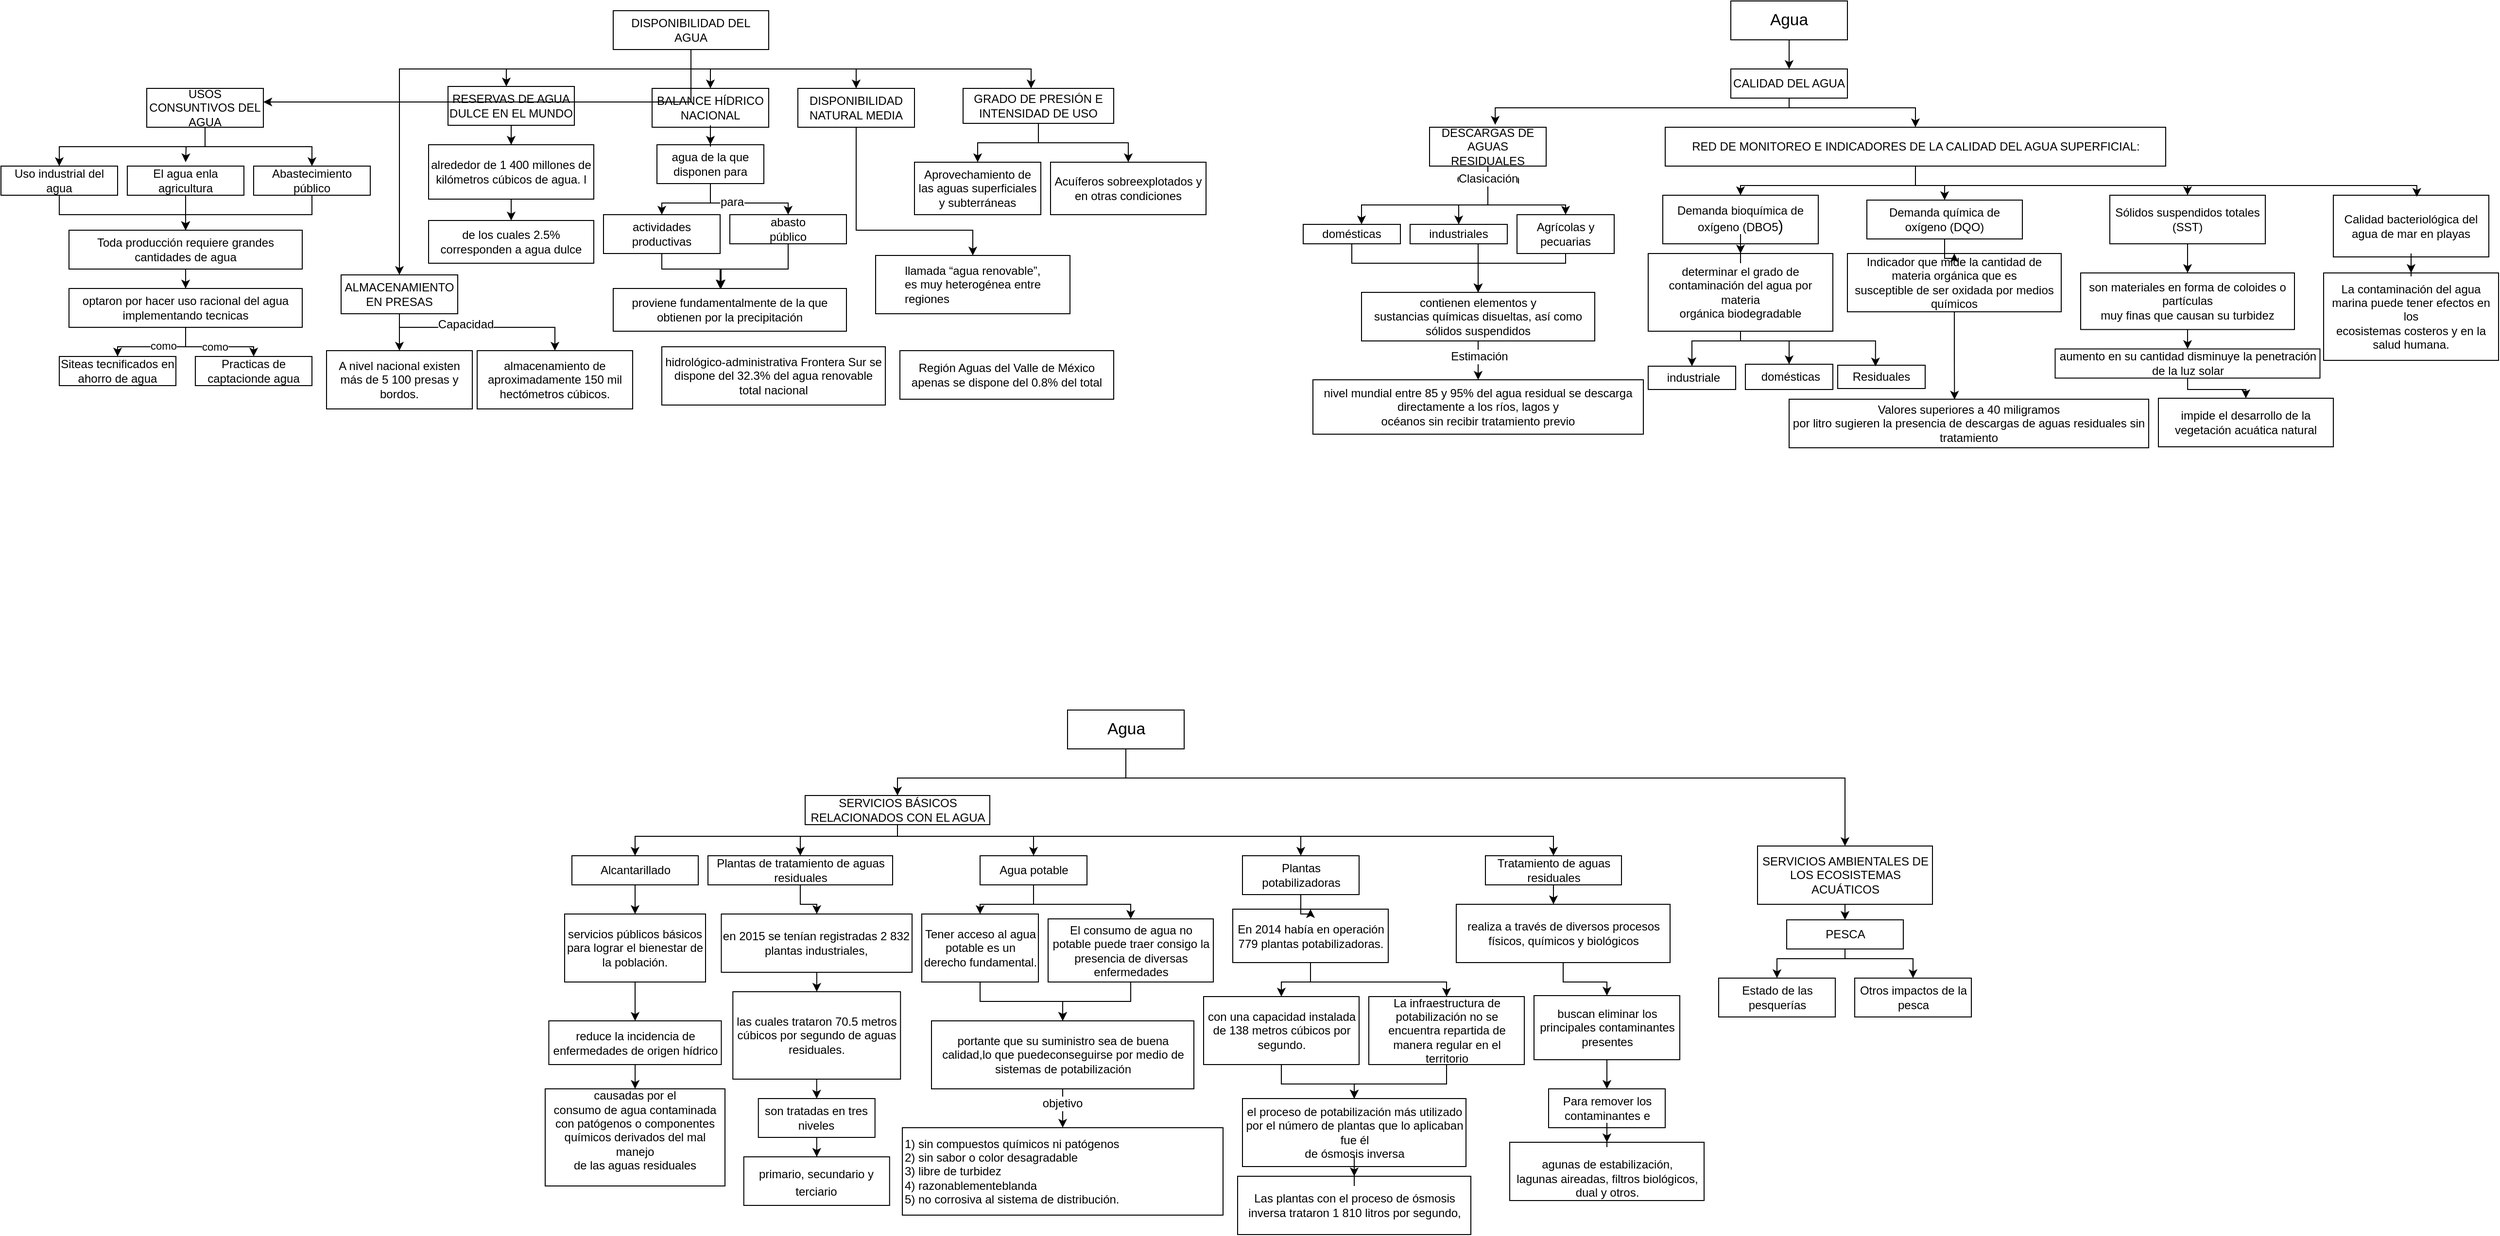 <mxfile version="20.6.2" type="github">
  <diagram id="WJlBOxFyXvVvGmPsFCdD" name="Página-1">
    <mxGraphModel dx="6956" dy="4207" grid="1" gridSize="10" guides="1" tooltips="1" connect="1" arrows="1" fold="1" page="1" pageScale="1" pageWidth="1169" pageHeight="827" math="0" shadow="0">
      <root>
        <mxCell id="0" />
        <mxCell id="1" parent="0" />
        <mxCell id="YyV4aIjtJ_Z6WjAASk3f-63" value="" style="group" vertex="1" connectable="0" parent="1">
          <mxGeometry x="-1090" y="-650" width="1240" height="410" as="geometry" />
        </mxCell>
        <mxCell id="YyV4aIjtJ_Z6WjAASk3f-64" value="" style="group" vertex="1" connectable="0" parent="YyV4aIjtJ_Z6WjAASk3f-63">
          <mxGeometry y="80" width="380" height="306" as="geometry" />
        </mxCell>
        <mxCell id="YyV4aIjtJ_Z6WjAASk3f-65" value="&lt;font style=&quot;font-size: 12px;&quot;&gt;&lt;span id=&quot;page43R_mcid0&quot; class=&quot;markedContent&quot;&gt;&lt;span dir=&quot;ltr&quot; role=&quot;presentation&quot; style=&quot;left: 235.842px; top: 808.08px; font-family: sans-serif; transform: scaleX(0.735);&quot;&gt;Uso industrial del agua&lt;/span&gt;&lt;/span&gt;&lt;/font&gt;" style="rounded=0;whiteSpace=wrap;html=1;fontSize=12;" vertex="1" parent="YyV4aIjtJ_Z6WjAASk3f-64">
          <mxGeometry y="80" width="120" height="30" as="geometry" />
        </mxCell>
        <mxCell id="YyV4aIjtJ_Z6WjAASk3f-66" style="edgeStyle=orthogonalEdgeStyle;rounded=0;orthogonalLoop=1;jettySize=auto;html=1;entryX=0.5;entryY=0;entryDx=0;entryDy=0;fontSize=12;" edge="1" parent="YyV4aIjtJ_Z6WjAASk3f-64" source="YyV4aIjtJ_Z6WjAASk3f-70" target="YyV4aIjtJ_Z6WjAASk3f-65">
          <mxGeometry relative="1" as="geometry">
            <Array as="points">
              <mxPoint x="210" y="60" />
              <mxPoint x="60" y="60" />
            </Array>
          </mxGeometry>
        </mxCell>
        <mxCell id="YyV4aIjtJ_Z6WjAASk3f-67" style="edgeStyle=orthogonalEdgeStyle;rounded=0;orthogonalLoop=1;jettySize=auto;html=1;" edge="1" parent="YyV4aIjtJ_Z6WjAASk3f-64" source="YyV4aIjtJ_Z6WjAASk3f-70">
          <mxGeometry relative="1" as="geometry">
            <mxPoint x="190" y="76" as="targetPoint" />
          </mxGeometry>
        </mxCell>
        <mxCell id="YyV4aIjtJ_Z6WjAASk3f-68" value="&lt;font style=&quot;font-size: 12px;&quot;&gt;&lt;span id=&quot;page43R_mcid0&quot; class=&quot;markedContent&quot;&gt;&lt;span dir=&quot;ltr&quot; role=&quot;presentation&quot; style=&quot;left: 235.842px; top: 785.725px; font-family: sans-serif; transform: scaleX(0.797);&quot;&gt;Abastecimiento público&lt;/span&gt;&lt;/span&gt;&lt;/font&gt;" style="rounded=0;whiteSpace=wrap;html=1;fontSize=12;" vertex="1" parent="YyV4aIjtJ_Z6WjAASk3f-64">
          <mxGeometry x="260" y="80" width="120" height="30" as="geometry" />
        </mxCell>
        <mxCell id="YyV4aIjtJ_Z6WjAASk3f-69" style="edgeStyle=orthogonalEdgeStyle;rounded=0;orthogonalLoop=1;jettySize=auto;html=1;" edge="1" parent="YyV4aIjtJ_Z6WjAASk3f-64" source="YyV4aIjtJ_Z6WjAASk3f-70" target="YyV4aIjtJ_Z6WjAASk3f-68">
          <mxGeometry relative="1" as="geometry" />
        </mxCell>
        <mxCell id="YyV4aIjtJ_Z6WjAASk3f-70" value="&lt;font style=&quot;font-size: 12px;&quot;&gt;&lt;span id=&quot;page43R_mcid0&quot; class=&quot;markedContent&quot;&gt;&lt;span dir=&quot;ltr&quot; role=&quot;presentation&quot; style=&quot;left: 211.275px; top: 739.682px; font-family: sans-serif; transform: scaleX(1.007);&quot;&gt;USOS CONSUNTIVOS DEL AGUA&lt;/span&gt;&lt;/span&gt;&lt;/font&gt;" style="rounded=0;whiteSpace=wrap;html=1;fontSize=12;" vertex="1" parent="YyV4aIjtJ_Z6WjAASk3f-64">
          <mxGeometry x="150" width="120" height="40" as="geometry" />
        </mxCell>
        <mxCell id="YyV4aIjtJ_Z6WjAASk3f-71" value="&lt;div&gt;&lt;font style=&quot;font-size: 12px;&quot;&gt;&lt;span id=&quot;page43R_mcid0&quot; class=&quot;markedContent&quot;&gt;&lt;span dir=&quot;ltr&quot; role=&quot;presentation&quot; style=&quot;left: 235.842px; top: 763.37px; font-family: sans-serif; transform: scaleX(0.706);&quot;&gt;El agua en&lt;/span&gt;&lt;/span&gt;&lt;span id=&quot;page43R_mcid0&quot; class=&quot;markedContent&quot;&gt;&lt;span dir=&quot;ltr&quot; role=&quot;presentation&quot; style=&quot;left: 235.842px; top: 763.37px; font-family: sans-serif; transform: scaleX(0.706);&quot;&gt;la agricultura&lt;/span&gt;&lt;/span&gt;&lt;/font&gt;&lt;/div&gt;" style="rounded=0;whiteSpace=wrap;html=1;fontSize=12;" vertex="1" parent="YyV4aIjtJ_Z6WjAASk3f-64">
          <mxGeometry x="130" y="80" width="120" height="30" as="geometry" />
        </mxCell>
        <mxCell id="YyV4aIjtJ_Z6WjAASk3f-72" value="Toda producción requiere grandes cantidades de agua" style="rounded=0;whiteSpace=wrap;html=1;" vertex="1" parent="YyV4aIjtJ_Z6WjAASk3f-64">
          <mxGeometry x="70" y="146" width="240" height="40" as="geometry" />
        </mxCell>
        <mxCell id="YyV4aIjtJ_Z6WjAASk3f-73" style="edgeStyle=orthogonalEdgeStyle;rounded=0;orthogonalLoop=1;jettySize=auto;html=1;" edge="1" parent="YyV4aIjtJ_Z6WjAASk3f-64" source="YyV4aIjtJ_Z6WjAASk3f-65" target="YyV4aIjtJ_Z6WjAASk3f-72">
          <mxGeometry relative="1" as="geometry">
            <Array as="points">
              <mxPoint x="60" y="130" />
              <mxPoint x="190" y="130" />
            </Array>
          </mxGeometry>
        </mxCell>
        <mxCell id="YyV4aIjtJ_Z6WjAASk3f-74" style="edgeStyle=orthogonalEdgeStyle;rounded=0;orthogonalLoop=1;jettySize=auto;html=1;entryX=0.5;entryY=0;entryDx=0;entryDy=0;" edge="1" parent="YyV4aIjtJ_Z6WjAASk3f-64" source="YyV4aIjtJ_Z6WjAASk3f-68" target="YyV4aIjtJ_Z6WjAASk3f-72">
          <mxGeometry relative="1" as="geometry">
            <Array as="points">
              <mxPoint x="320" y="130" />
              <mxPoint x="190" y="130" />
            </Array>
          </mxGeometry>
        </mxCell>
        <mxCell id="YyV4aIjtJ_Z6WjAASk3f-75" value="" style="edgeStyle=orthogonalEdgeStyle;rounded=0;orthogonalLoop=1;jettySize=auto;html=1;" edge="1" parent="YyV4aIjtJ_Z6WjAASk3f-64" source="YyV4aIjtJ_Z6WjAASk3f-71" target="YyV4aIjtJ_Z6WjAASk3f-72">
          <mxGeometry relative="1" as="geometry" />
        </mxCell>
        <mxCell id="YyV4aIjtJ_Z6WjAASk3f-76" value="optaron por hacer uso racional del agua implementando tecnicas" style="rounded=0;whiteSpace=wrap;html=1;" vertex="1" parent="YyV4aIjtJ_Z6WjAASk3f-64">
          <mxGeometry x="70" y="206" width="240" height="40" as="geometry" />
        </mxCell>
        <mxCell id="YyV4aIjtJ_Z6WjAASk3f-77" style="edgeStyle=orthogonalEdgeStyle;rounded=0;orthogonalLoop=1;jettySize=auto;html=1;" edge="1" parent="YyV4aIjtJ_Z6WjAASk3f-64" source="YyV4aIjtJ_Z6WjAASk3f-72" target="YyV4aIjtJ_Z6WjAASk3f-76">
          <mxGeometry relative="1" as="geometry">
            <mxPoint x="190" y="206" as="targetPoint" />
          </mxGeometry>
        </mxCell>
        <mxCell id="YyV4aIjtJ_Z6WjAASk3f-78" value="&lt;div&gt;Practicas de captacionde agua&lt;/div&gt;" style="whiteSpace=wrap;html=1;rounded=0;" vertex="1" parent="YyV4aIjtJ_Z6WjAASk3f-64">
          <mxGeometry x="200" y="276" width="120" height="30" as="geometry" />
        </mxCell>
        <mxCell id="YyV4aIjtJ_Z6WjAASk3f-79" value="como " style="edgeStyle=orthogonalEdgeStyle;rounded=0;orthogonalLoop=1;jettySize=auto;html=1;" edge="1" parent="YyV4aIjtJ_Z6WjAASk3f-64" source="YyV4aIjtJ_Z6WjAASk3f-76" target="YyV4aIjtJ_Z6WjAASk3f-78">
          <mxGeometry relative="1" as="geometry" />
        </mxCell>
        <mxCell id="YyV4aIjtJ_Z6WjAASk3f-80" value="Siteas tecnificados en ahorro de agua " style="rounded=0;whiteSpace=wrap;html=1;" vertex="1" parent="YyV4aIjtJ_Z6WjAASk3f-64">
          <mxGeometry x="60" y="276" width="120" height="30" as="geometry" />
        </mxCell>
        <mxCell id="YyV4aIjtJ_Z6WjAASk3f-81" style="edgeStyle=orthogonalEdgeStyle;rounded=0;orthogonalLoop=1;jettySize=auto;html=1;" edge="1" parent="YyV4aIjtJ_Z6WjAASk3f-64" source="YyV4aIjtJ_Z6WjAASk3f-76" target="YyV4aIjtJ_Z6WjAASk3f-80">
          <mxGeometry relative="1" as="geometry">
            <mxPoint x="100" y="286" as="targetPoint" />
          </mxGeometry>
        </mxCell>
        <mxCell id="YyV4aIjtJ_Z6WjAASk3f-82" value="como" style="edgeLabel;html=1;align=center;verticalAlign=middle;resizable=0;points=[];" vertex="1" connectable="0" parent="YyV4aIjtJ_Z6WjAASk3f-81">
          <mxGeometry x="-0.133" y="-1" relative="1" as="geometry">
            <mxPoint as="offset" />
          </mxGeometry>
        </mxCell>
        <mxCell id="YyV4aIjtJ_Z6WjAASk3f-83" value="" style="group" vertex="1" connectable="0" parent="YyV4aIjtJ_Z6WjAASk3f-63">
          <mxGeometry x="210" width="1030" height="410" as="geometry" />
        </mxCell>
        <mxCell id="YyV4aIjtJ_Z6WjAASk3f-84" value="&lt;font style=&quot;font-size: 12px;&quot;&gt;&lt;span id=&quot;page43R_mcid0&quot; class=&quot;markedContent&quot;&gt;&lt;span dir=&quot;ltr&quot; role=&quot;presentation&quot; style=&quot;left: 186.709px; top: 627.881px; font-family: sans-serif; transform: scaleX(0.978);&quot;&gt;DISPONIBILIDAD DEL AGUA&lt;/span&gt;&lt;/span&gt;&lt;/font&gt;" style="rounded=0;whiteSpace=wrap;html=1;" vertex="1" parent="YyV4aIjtJ_Z6WjAASk3f-83">
          <mxGeometry x="420" width="160" height="40" as="geometry" />
        </mxCell>
        <mxCell id="YyV4aIjtJ_Z6WjAASk3f-85" value="&lt;font style=&quot;font-size: 12px;&quot;&gt;&lt;span id=&quot;page43R_mcid0&quot; class=&quot;markedContent&quot;&gt;&lt;span dir=&quot;ltr&quot; role=&quot;presentation&quot; style=&quot;left: 211.275px; top: 717.322px; font-family: sans-serif; transform: scaleX(1.006);&quot;&gt;ALMACENAMIENTO EN PRESAS&lt;/span&gt;&lt;/span&gt;&lt;/font&gt;" style="rounded=0;whiteSpace=wrap;html=1;fontSize=12;" vertex="1" parent="YyV4aIjtJ_Z6WjAASk3f-83">
          <mxGeometry x="140" y="272" width="120" height="40" as="geometry" />
        </mxCell>
        <mxCell id="YyV4aIjtJ_Z6WjAASk3f-86" style="edgeStyle=orthogonalEdgeStyle;rounded=0;orthogonalLoop=1;jettySize=auto;html=1;fontSize=12;" edge="1" parent="YyV4aIjtJ_Z6WjAASk3f-83" source="YyV4aIjtJ_Z6WjAASk3f-84" target="YyV4aIjtJ_Z6WjAASk3f-85">
          <mxGeometry relative="1" as="geometry">
            <mxPoint x="150" y="70" as="targetPoint" />
            <Array as="points">
              <mxPoint x="500" y="60" />
              <mxPoint x="200" y="60" />
            </Array>
          </mxGeometry>
        </mxCell>
        <mxCell id="YyV4aIjtJ_Z6WjAASk3f-87" style="edgeStyle=orthogonalEdgeStyle;rounded=0;orthogonalLoop=1;jettySize=auto;html=1;fontSize=12;" edge="1" parent="YyV4aIjtJ_Z6WjAASk3f-83" source="YyV4aIjtJ_Z6WjAASk3f-84" target="YyV4aIjtJ_Z6WjAASk3f-92">
          <mxGeometry relative="1" as="geometry">
            <mxPoint x="830" y="70" as="targetPoint" />
            <Array as="points">
              <mxPoint x="500" y="60" />
              <mxPoint x="850" y="60" />
            </Array>
          </mxGeometry>
        </mxCell>
        <mxCell id="YyV4aIjtJ_Z6WjAASk3f-88" value="&lt;font style=&quot;font-size: 12px;&quot;&gt;&lt;span id=&quot;page43R_mcid0&quot; class=&quot;markedContent&quot;&gt;&lt;span dir=&quot;ltr&quot; role=&quot;presentation&quot; style=&quot;left: 211.275px; top: 694.962px; font-family: sans-serif; transform: scaleX(0.932);&quot;&gt;DISPONIBILIDAD NATURAL MEDIA&lt;/span&gt;&lt;/span&gt;&lt;/font&gt;" style="rounded=0;whiteSpace=wrap;html=1;fontSize=12;" vertex="1" parent="YyV4aIjtJ_Z6WjAASk3f-83">
          <mxGeometry x="610" y="80" width="120" height="40" as="geometry" />
        </mxCell>
        <mxCell id="YyV4aIjtJ_Z6WjAASk3f-89" style="edgeStyle=orthogonalEdgeStyle;rounded=0;orthogonalLoop=1;jettySize=auto;html=1;entryX=0.5;entryY=0;entryDx=0;entryDy=0;fontSize=12;" edge="1" parent="YyV4aIjtJ_Z6WjAASk3f-83" source="YyV4aIjtJ_Z6WjAASk3f-84" target="YyV4aIjtJ_Z6WjAASk3f-88">
          <mxGeometry relative="1" as="geometry">
            <Array as="points">
              <mxPoint x="500" y="60" />
              <mxPoint x="670" y="60" />
            </Array>
          </mxGeometry>
        </mxCell>
        <mxCell id="YyV4aIjtJ_Z6WjAASk3f-90" value="&lt;font style=&quot;font-size: 12px;&quot;&gt;&lt;span id=&quot;page43R_mcid0&quot; class=&quot;markedContent&quot;&gt;&lt;span dir=&quot;ltr&quot; role=&quot;presentation&quot; style=&quot;left: 235.842px; top: 875.165px; font-family: sans-serif; transform: scaleX(0.771);&quot;&gt;Acuíferos sobreexplotados y en otras condiciones&lt;/span&gt;&lt;/span&gt;&lt;/font&gt;" style="rounded=0;whiteSpace=wrap;html=1;fontSize=12;" vertex="1" parent="YyV4aIjtJ_Z6WjAASk3f-83">
          <mxGeometry x="870" y="156" width="160" height="54" as="geometry" />
        </mxCell>
        <mxCell id="YyV4aIjtJ_Z6WjAASk3f-91" style="edgeStyle=orthogonalEdgeStyle;rounded=0;orthogonalLoop=1;jettySize=auto;html=1;entryX=0.5;entryY=0;entryDx=0;entryDy=0;fontSize=12;" edge="1" parent="YyV4aIjtJ_Z6WjAASk3f-83" source="YyV4aIjtJ_Z6WjAASk3f-92" target="YyV4aIjtJ_Z6WjAASk3f-90">
          <mxGeometry relative="1" as="geometry" />
        </mxCell>
        <mxCell id="YyV4aIjtJ_Z6WjAASk3f-92" value="&lt;font style=&quot;font-size: 12px;&quot;&gt;&lt;span id=&quot;page43R_mcid0&quot; class=&quot;markedContent&quot;&gt;&lt;span dir=&quot;ltr&quot; role=&quot;presentation&quot; style=&quot;left: 211.275px; top: 829.122px; font-family: sans-serif; transform: scaleX(0.93);&quot;&gt;GRADO DE PRESIÓN E INTENSIDAD DE USO&lt;/span&gt;&lt;/span&gt;&lt;/font&gt;" style="rounded=0;whiteSpace=wrap;html=1;fontSize=12;" vertex="1" parent="YyV4aIjtJ_Z6WjAASk3f-83">
          <mxGeometry x="780" y="80" width="155" height="36" as="geometry" />
        </mxCell>
        <mxCell id="YyV4aIjtJ_Z6WjAASk3f-93" value="&lt;font style=&quot;font-size: 12px;&quot;&gt;&lt;span id=&quot;page43R_mcid0&quot; class=&quot;markedContent&quot;&gt;&lt;span dir=&quot;ltr&quot; role=&quot;presentation&quot; style=&quot;left: 235.842px; top: 852.81px; font-family: sans-serif; transform: scaleX(0.771);&quot;&gt;Aprovechamiento de las aguas superficiales y subterráneas&lt;/span&gt;&lt;/span&gt;&lt;/font&gt;" style="rounded=0;whiteSpace=wrap;html=1;fontSize=12;" vertex="1" parent="YyV4aIjtJ_Z6WjAASk3f-83">
          <mxGeometry x="730" y="156" width="130" height="54" as="geometry" />
        </mxCell>
        <mxCell id="YyV4aIjtJ_Z6WjAASk3f-94" style="edgeStyle=orthogonalEdgeStyle;rounded=0;orthogonalLoop=1;jettySize=auto;html=1;entryX=0.5;entryY=0;entryDx=0;entryDy=0;fontSize=12;" edge="1" parent="YyV4aIjtJ_Z6WjAASk3f-83" source="YyV4aIjtJ_Z6WjAASk3f-92" target="YyV4aIjtJ_Z6WjAASk3f-93">
          <mxGeometry relative="1" as="geometry" />
        </mxCell>
        <mxCell id="YyV4aIjtJ_Z6WjAASk3f-95" value="" style="group" vertex="1" connectable="0" parent="YyV4aIjtJ_Z6WjAASk3f-83">
          <mxGeometry x="410" y="80" width="250" height="276" as="geometry" />
        </mxCell>
        <mxCell id="YyV4aIjtJ_Z6WjAASk3f-96" value="&lt;font style=&quot;font-size: 12px;&quot;&gt;&lt;br&gt;&lt;span id=&quot;page43R_mcid0&quot; class=&quot;markedContent&quot;&gt;&lt;span dir=&quot;ltr&quot; role=&quot;presentation&quot; style=&quot;left: 211.275px; top: 672.602px; font-family: sans-serif; transform: scaleX(0.975);&quot;&gt;BALANCE HÍDRICO NACIONAL&lt;/span&gt;&lt;/span&gt;&lt;br&gt;&lt;br&gt;&lt;/font&gt;" style="whiteSpace=wrap;html=1;rounded=0;" vertex="1" parent="YyV4aIjtJ_Z6WjAASk3f-95">
          <mxGeometry x="50" width="120" height="40" as="geometry" />
        </mxCell>
        <mxCell id="YyV4aIjtJ_Z6WjAASk3f-97" value="&lt;span id=&quot;page1066R_mcid0&quot; class=&quot;markedContent&quot;&gt;&lt;span dir=&quot;ltr&quot; role=&quot;presentation&quot; style=&quot;left: 94.488px; top: 650.323px; font-family: sans-serif; transform: scaleX(0.773);&quot;&gt;agua de la que disponen para &lt;/span&gt;&lt;span dir=&quot;ltr&quot; role=&quot;presentation&quot; style=&quot;left: 94.488px; top: 726.323px; font-family: sans-serif; transform: scaleX(0.773);&quot;&gt;&lt;/span&gt;&lt;/span&gt;" style="rounded=0;whiteSpace=wrap;html=1;fontSize=12;" vertex="1" parent="YyV4aIjtJ_Z6WjAASk3f-95">
          <mxGeometry x="55" y="58" width="110" height="40" as="geometry" />
        </mxCell>
        <mxCell id="YyV4aIjtJ_Z6WjAASk3f-98" style="edgeStyle=orthogonalEdgeStyle;rounded=0;orthogonalLoop=1;jettySize=auto;html=1;entryX=0.5;entryY=0;entryDx=0;entryDy=0;fontSize=12;" edge="1" parent="YyV4aIjtJ_Z6WjAASk3f-95" source="YyV4aIjtJ_Z6WjAASk3f-96" target="YyV4aIjtJ_Z6WjAASk3f-97">
          <mxGeometry relative="1" as="geometry" />
        </mxCell>
        <mxCell id="YyV4aIjtJ_Z6WjAASk3f-99" value="&lt;div&gt;&lt;span id=&quot;page1066R_mcid0&quot; class=&quot;markedContent&quot;&gt;&lt;span dir=&quot;ltr&quot; role=&quot;presentation&quot; style=&quot;left: 94.488px; top: 675.657px; font-family: sans-serif; transform: scaleX(0.74);&quot;&gt;abasto &lt;br&gt;&lt;/span&gt;&lt;/span&gt;&lt;/div&gt;&lt;div&gt;&lt;span id=&quot;page1066R_mcid0&quot; class=&quot;markedContent&quot;&gt;&lt;span dir=&quot;ltr&quot; role=&quot;presentation&quot; style=&quot;left: 94.488px; top: 675.657px; font-family: sans-serif; transform: scaleX(0.74);&quot;&gt;público&lt;/span&gt;&lt;/span&gt;&lt;/div&gt;&lt;div&gt;&lt;span id=&quot;page1066R_mcid0&quot; class=&quot;markedContent&quot;&gt;&lt;span dir=&quot;ltr&quot; role=&quot;presentation&quot; style=&quot;left: 94.488px; top: 726.323px; font-family: sans-serif; transform: scaleX(0.773);&quot;&gt;&lt;/span&gt;&lt;/span&gt;&lt;/div&gt;" style="rounded=0;whiteSpace=wrap;html=1;fontSize=12;" vertex="1" parent="YyV4aIjtJ_Z6WjAASk3f-95">
          <mxGeometry x="130" y="130" width="120" height="30" as="geometry" />
        </mxCell>
        <mxCell id="YyV4aIjtJ_Z6WjAASk3f-100" value="" style="edgeStyle=orthogonalEdgeStyle;rounded=0;orthogonalLoop=1;jettySize=auto;html=1;fontSize=12;" edge="1" parent="YyV4aIjtJ_Z6WjAASk3f-95" source="YyV4aIjtJ_Z6WjAASk3f-97" target="YyV4aIjtJ_Z6WjAASk3f-99">
          <mxGeometry relative="1" as="geometry">
            <Array as="points">
              <mxPoint x="110" y="118" />
              <mxPoint x="190" y="118" />
            </Array>
          </mxGeometry>
        </mxCell>
        <mxCell id="YyV4aIjtJ_Z6WjAASk3f-101" value="para" style="edgeLabel;html=1;align=center;verticalAlign=middle;resizable=0;points=[];fontSize=12;" vertex="1" connectable="0" parent="YyV4aIjtJ_Z6WjAASk3f-100">
          <mxGeometry x="-0.257" y="1" relative="1" as="geometry">
            <mxPoint as="offset" />
          </mxGeometry>
        </mxCell>
        <mxCell id="YyV4aIjtJ_Z6WjAASk3f-102" value="&lt;span id=&quot;page1066R_mcid0&quot; class=&quot;markedContent&quot;&gt;&lt;span dir=&quot;ltr&quot; role=&quot;presentation&quot; style=&quot;left: 94.488px; top: 700.99px; font-family: sans-serif; transform: scaleX(0.791);&quot;&gt;proviene fundamentalmente de la que obtienen&lt;/span&gt; &lt;span dir=&quot;ltr&quot; role=&quot;presentation&quot; style=&quot;left: 94.488px; top: 726.323px; font-family: sans-serif; transform: scaleX(0.773);&quot;&gt;por la precipitación&lt;/span&gt;&lt;/span&gt;" style="whiteSpace=wrap;html=1;rounded=0;" vertex="1" parent="YyV4aIjtJ_Z6WjAASk3f-95">
          <mxGeometry x="10" y="206" width="240" height="44" as="geometry" />
        </mxCell>
        <mxCell id="YyV4aIjtJ_Z6WjAASk3f-103" value="" style="edgeStyle=orthogonalEdgeStyle;rounded=0;orthogonalLoop=1;jettySize=auto;html=1;fontSize=12;" edge="1" parent="YyV4aIjtJ_Z6WjAASk3f-95" source="YyV4aIjtJ_Z6WjAASk3f-99" target="YyV4aIjtJ_Z6WjAASk3f-102">
          <mxGeometry relative="1" as="geometry">
            <Array as="points">
              <mxPoint x="190" y="186" />
              <mxPoint x="121" y="186" />
            </Array>
          </mxGeometry>
        </mxCell>
        <mxCell id="YyV4aIjtJ_Z6WjAASk3f-104" value="&lt;br&gt;&lt;span id=&quot;page1066R_mcid0&quot; class=&quot;markedContent&quot;&gt;&lt;span dir=&quot;ltr&quot; role=&quot;presentation&quot; style=&quot;left: 94.488px; top: 675.657px; font-family: sans-serif; transform: scaleX(0.74);&quot;&gt;actividades productivas&lt;/span&gt;&lt;br role=&quot;presentation&quot;&gt;&lt;/span&gt;&lt;br&gt;" style="rounded=0;whiteSpace=wrap;html=1;fontSize=12;" vertex="1" parent="YyV4aIjtJ_Z6WjAASk3f-95">
          <mxGeometry y="130" width="120" height="40" as="geometry" />
        </mxCell>
        <mxCell id="YyV4aIjtJ_Z6WjAASk3f-105" style="edgeStyle=orthogonalEdgeStyle;rounded=0;orthogonalLoop=1;jettySize=auto;html=1;fontSize=12;" edge="1" parent="YyV4aIjtJ_Z6WjAASk3f-95" source="YyV4aIjtJ_Z6WjAASk3f-97" target="YyV4aIjtJ_Z6WjAASk3f-104">
          <mxGeometry relative="1" as="geometry">
            <mxPoint x="70" y="126" as="targetPoint" />
          </mxGeometry>
        </mxCell>
        <mxCell id="YyV4aIjtJ_Z6WjAASk3f-106" value="" style="edgeStyle=orthogonalEdgeStyle;rounded=0;orthogonalLoop=1;jettySize=auto;html=1;fontSize=12;" edge="1" parent="YyV4aIjtJ_Z6WjAASk3f-83" source="YyV4aIjtJ_Z6WjAASk3f-84" target="YyV4aIjtJ_Z6WjAASk3f-96">
          <mxGeometry relative="1" as="geometry" />
        </mxCell>
        <mxCell id="YyV4aIjtJ_Z6WjAASk3f-107" value="&lt;font style=&quot;font-size: 12px;&quot;&gt;&lt;span id=&quot;page1088R_mcid0&quot; class=&quot;markedContent&quot;&gt;&lt;span dir=&quot;ltr&quot; role=&quot;presentation&quot; style=&quot;left: 94.488px; top: 604.819px; font-family: sans-serif; transform: scaleX(0.807);&quot;&gt;A nivel nacional existen más de 5 100 presas y bordos.&lt;/span&gt;&lt;span dir=&quot;ltr&quot; role=&quot;presentation&quot; style=&quot;left: 94.488px; top: 628.819px; font-family: sans-serif; transform: scaleX(0.884);&quot;&gt;&lt;/span&gt;&lt;/span&gt;&lt;/font&gt;" style="rounded=0;whiteSpace=wrap;html=1;fontSize=12;" vertex="1" parent="YyV4aIjtJ_Z6WjAASk3f-83">
          <mxGeometry x="125" y="350" width="150" height="60" as="geometry" />
        </mxCell>
        <mxCell id="YyV4aIjtJ_Z6WjAASk3f-108" value="&lt;font style=&quot;font-size: 12px;&quot;&gt;&lt;span id=&quot;page1088R_mcid0&quot; class=&quot;markedContent&quot;&gt;&lt;span dir=&quot;ltr&quot; role=&quot;presentation&quot; style=&quot;left: 94.488px; top: 628.819px; font-family: sans-serif; transform: scaleX(0.884);&quot;&gt;almacenamiento de aproximadamente 150 mil hectómetros cúbicos. &lt;/span&gt;&lt;/span&gt;&lt;/font&gt;&lt;br&gt;" style="rounded=0;whiteSpace=wrap;html=1;fontSize=12;" vertex="1" parent="YyV4aIjtJ_Z6WjAASk3f-83">
          <mxGeometry x="280" y="350" width="160" height="60" as="geometry" />
        </mxCell>
        <mxCell id="YyV4aIjtJ_Z6WjAASk3f-109" value="" style="group" vertex="1" connectable="0" parent="YyV4aIjtJ_Z6WjAASk3f-83">
          <mxGeometry x="230" y="60" width="190" height="212" as="geometry" />
        </mxCell>
        <mxCell id="YyV4aIjtJ_Z6WjAASk3f-110" value="&lt;div&gt;&lt;font style=&quot;font-size: 12px;&quot;&gt;&lt;span id=&quot;page43R_mcid0&quot; class=&quot;markedContent&quot;&gt;&lt;span dir=&quot;ltr&quot; role=&quot;presentation&quot; style=&quot;left: 211.275px; top: 650.242px; font-family: sans-serif; transform: scaleX(0.954);&quot;&gt;RESERVAS DE AGUA &lt;br&gt;&lt;/span&gt;&lt;/span&gt;&lt;/font&gt;&lt;/div&gt;&lt;div&gt;&lt;font style=&quot;font-size: 12px;&quot;&gt;&lt;span id=&quot;page43R_mcid0&quot; class=&quot;markedContent&quot;&gt;&lt;span dir=&quot;ltr&quot; role=&quot;presentation&quot; style=&quot;left: 211.275px; top: 650.242px; font-family: sans-serif; transform: scaleX(0.954);&quot;&gt;DULCE EN EL MUNDO&lt;/span&gt;&lt;/span&gt;&lt;/font&gt;&lt;/div&gt;" style="whiteSpace=wrap;html=1;rounded=0;" vertex="1" parent="YyV4aIjtJ_Z6WjAASk3f-109">
          <mxGeometry x="20" y="18" width="130" height="40" as="geometry" />
        </mxCell>
        <mxCell id="YyV4aIjtJ_Z6WjAASk3f-111" value="" style="edgeStyle=orthogonalEdgeStyle;rounded=0;orthogonalLoop=1;jettySize=auto;html=1;" edge="1" parent="YyV4aIjtJ_Z6WjAASk3f-109" target="YyV4aIjtJ_Z6WjAASk3f-110">
          <mxGeometry relative="1" as="geometry">
            <Array as="points">
              <mxPoint x="270" y="-20" />
              <mxPoint x="270" />
              <mxPoint x="80" />
            </Array>
            <mxPoint x="190" y="-20" as="sourcePoint" />
          </mxGeometry>
        </mxCell>
        <mxCell id="YyV4aIjtJ_Z6WjAASk3f-112" value="&lt;font style=&quot;font-size: 12px;&quot;&gt;&lt;span id=&quot;page1064R_mcid0&quot; class=&quot;markedContent&quot;&gt;&lt;font style=&quot;font-size: 12px;&quot;&gt;&lt;span dir=&quot;ltr&quot; role=&quot;presentation&quot; style=&quot;left: 188.976px; top: 1115.88px; font-family: sans-serif; transform: scaleX(0.773);&quot;&gt;alrededor de 1 400 millones de kilómetros cúbicos de agua.&lt;/span&gt;&lt;/font&gt;&lt;span dir=&quot;ltr&quot; role=&quot;presentation&quot; style=&quot;left: 188.976px; top: 1140.55px; font-family: sans-serif; transform: scaleX(0.749);&quot;&gt; l&lt;/span&gt;&lt;/span&gt;&lt;br&gt;&lt;/font&gt;" style="rounded=0;whiteSpace=wrap;html=1;" vertex="1" parent="YyV4aIjtJ_Z6WjAASk3f-109">
          <mxGeometry y="78" width="170" height="56" as="geometry" />
        </mxCell>
        <mxCell id="YyV4aIjtJ_Z6WjAASk3f-113" style="edgeStyle=orthogonalEdgeStyle;rounded=0;orthogonalLoop=1;jettySize=auto;html=1;entryX=0.5;entryY=0;entryDx=0;entryDy=0;fontSize=12;" edge="1" parent="YyV4aIjtJ_Z6WjAASk3f-109" source="YyV4aIjtJ_Z6WjAASk3f-110" target="YyV4aIjtJ_Z6WjAASk3f-112">
          <mxGeometry relative="1" as="geometry" />
        </mxCell>
        <mxCell id="YyV4aIjtJ_Z6WjAASk3f-114" value="&lt;font style=&quot;font-size: 12px;&quot;&gt;&lt;span id=&quot;page1064R_mcid0&quot; class=&quot;markedContent&quot;&gt;&lt;span dir=&quot;ltr&quot; role=&quot;presentation&quot; style=&quot;left: 188.976px; top: 1140.55px; font-family: sans-serif; transform: scaleX(0.749);&quot;&gt;de los cuales 2.5% corresponden a agua dulce&lt;/span&gt;&lt;/span&gt;&lt;/font&gt;" style="rounded=0;whiteSpace=wrap;html=1;" vertex="1" parent="YyV4aIjtJ_Z6WjAASk3f-109">
          <mxGeometry y="156" width="170" height="44" as="geometry" />
        </mxCell>
        <mxCell id="YyV4aIjtJ_Z6WjAASk3f-115" value="" style="edgeStyle=orthogonalEdgeStyle;rounded=0;orthogonalLoop=1;jettySize=auto;html=1;fontSize=12;" edge="1" parent="YyV4aIjtJ_Z6WjAASk3f-109" source="YyV4aIjtJ_Z6WjAASk3f-112" target="YyV4aIjtJ_Z6WjAASk3f-114">
          <mxGeometry relative="1" as="geometry" />
        </mxCell>
        <mxCell id="YyV4aIjtJ_Z6WjAASk3f-116" style="edgeStyle=orthogonalEdgeStyle;rounded=0;orthogonalLoop=1;jettySize=auto;html=1;fontSize=12;" edge="1" parent="YyV4aIjtJ_Z6WjAASk3f-83" source="YyV4aIjtJ_Z6WjAASk3f-104">
          <mxGeometry relative="1" as="geometry">
            <mxPoint x="530" y="286" as="targetPoint" />
            <Array as="points">
              <mxPoint x="470" y="266" />
              <mxPoint x="530" y="266" />
            </Array>
          </mxGeometry>
        </mxCell>
        <mxCell id="YyV4aIjtJ_Z6WjAASk3f-117" value="&lt;div&gt;&lt;span id=&quot;page1084R_mcid0&quot; class=&quot;markedContent&quot;&gt;&lt;font style=&quot;font-size: 12px;&quot;&gt;&lt;span dir=&quot;ltr&quot; role=&quot;presentation&quot; style=&quot;left: 94.488px; top: 170.349px; font-family: sans-serif; transform: scaleX(0.757);&quot;&gt;llamada “agua renovable”,&lt;/span&gt;&lt;/font&gt;&lt;/span&gt;&lt;/div&gt;&lt;div&gt;&lt;span id=&quot;page1084R_mcid0&quot; class=&quot;markedContent&quot;&gt;&lt;font style=&quot;font-size: 12px;&quot;&gt;&lt;span dir=&quot;ltr&quot; role=&quot;presentation&quot; style=&quot;left: 94.488px; top: 170.349px; font-family: sans-serif; transform: scaleX(0.757);&quot;&gt;es muy heterogénea entre&lt;/span&gt;&lt;/font&gt;&lt;/span&gt;&lt;/div&gt;&lt;div align=&quot;justify&quot;&gt;&lt;span id=&quot;page1084R_mcid0&quot; class=&quot;markedContent&quot;&gt;&lt;font style=&quot;font-size: 12px;&quot;&gt;&lt;span dir=&quot;ltr&quot; role=&quot;presentation&quot; style=&quot;left: 94.488px; top: 195.016px; font-family: sans-serif; transform: scaleX(0.765);&quot;&gt;regiones&lt;/span&gt;&lt;/font&gt;&lt;/span&gt;&lt;/div&gt;" style="rounded=0;whiteSpace=wrap;html=1;fontSize=12;" vertex="1" parent="YyV4aIjtJ_Z6WjAASk3f-83">
          <mxGeometry x="690" y="252" width="200" height="60" as="geometry" />
        </mxCell>
        <mxCell id="YyV4aIjtJ_Z6WjAASk3f-118" value="&lt;span id=&quot;page1084R_mcid0&quot; class=&quot;markedContent&quot;&gt;&lt;span dir=&quot;ltr&quot; role=&quot;presentation&quot; style=&quot;left: 94.488px; top: 244.349px; font-family: sans-serif; transform: scaleX(0.749);&quot;&gt;Región Aguas del Valle de México apenas se dispone del 0.8% del&lt;/span&gt;&lt;/span&gt;&lt;span id=&quot;page1084R_mcid0&quot; class=&quot;markedContent&quot;&gt;&lt;span dir=&quot;ltr&quot; role=&quot;presentation&quot; style=&quot;left: 94.488px; top: 269.016px; font-family: sans-serif; transform: scaleX(0.734);&quot;&gt; total&lt;/span&gt;&lt;/span&gt;" style="rounded=0;whiteSpace=wrap;html=1;fontSize=12;align=center;" vertex="1" parent="YyV4aIjtJ_Z6WjAASk3f-83">
          <mxGeometry x="715" y="350" width="220" height="50" as="geometry" />
        </mxCell>
        <mxCell id="YyV4aIjtJ_Z6WjAASk3f-119" value="&lt;br&gt;&lt;div&gt;&lt;span id=&quot;page1084R_mcid0&quot; class=&quot;markedContent&quot;&gt;&lt;span dir=&quot;ltr&quot; role=&quot;presentation&quot; style=&quot;left: 94.488px; top: 195.016px; font-family: sans-serif; transform: scaleX(0.765);&quot;&gt;hidrológico-administrativa Frontera Sur se dispone del 32.3% &lt;/span&gt;&lt;/span&gt;&lt;span id=&quot;page1084R_mcid0&quot; class=&quot;markedContent&quot;&gt;&lt;span dir=&quot;ltr&quot; role=&quot;presentation&quot; style=&quot;left: 94.488px; top: 219.682px; font-family: sans-serif; transform: scaleX(0.765);&quot;&gt;del agua renovable total nacional&lt;/span&gt;&lt;/span&gt;&lt;br&gt;&lt;br&gt;&lt;/div&gt;" style="rounded=0;whiteSpace=wrap;html=1;fontSize=12;align=center;" vertex="1" parent="YyV4aIjtJ_Z6WjAASk3f-83">
          <mxGeometry x="470" y="346" width="230" height="60" as="geometry" />
        </mxCell>
        <mxCell id="YyV4aIjtJ_Z6WjAASk3f-120" style="edgeStyle=orthogonalEdgeStyle;rounded=0;orthogonalLoop=1;jettySize=auto;html=1;fontSize=12;" edge="1" parent="YyV4aIjtJ_Z6WjAASk3f-83" source="YyV4aIjtJ_Z6WjAASk3f-85" target="YyV4aIjtJ_Z6WjAASk3f-107">
          <mxGeometry relative="1" as="geometry">
            <mxPoint x="200.0" y="366.0" as="targetPoint" />
          </mxGeometry>
        </mxCell>
        <mxCell id="YyV4aIjtJ_Z6WjAASk3f-121" style="edgeStyle=orthogonalEdgeStyle;rounded=0;orthogonalLoop=1;jettySize=auto;html=1;fontSize=12;" edge="1" parent="YyV4aIjtJ_Z6WjAASk3f-83" source="YyV4aIjtJ_Z6WjAASk3f-85" target="YyV4aIjtJ_Z6WjAASk3f-108">
          <mxGeometry relative="1" as="geometry">
            <mxPoint x="370.0" y="406.0" as="targetPoint" />
            <Array as="points">
              <mxPoint x="200" y="326" />
              <mxPoint x="360" y="326" />
            </Array>
          </mxGeometry>
        </mxCell>
        <mxCell id="YyV4aIjtJ_Z6WjAASk3f-122" value="Capacidad" style="edgeLabel;html=1;align=center;verticalAlign=middle;resizable=0;points=[];fontSize=12;" vertex="1" connectable="0" parent="YyV4aIjtJ_Z6WjAASk3f-121">
          <mxGeometry x="-0.176" y="3" relative="1" as="geometry">
            <mxPoint as="offset" />
          </mxGeometry>
        </mxCell>
        <mxCell id="YyV4aIjtJ_Z6WjAASk3f-123" style="edgeStyle=orthogonalEdgeStyle;rounded=0;orthogonalLoop=1;jettySize=auto;html=1;fontSize=12;" edge="1" parent="YyV4aIjtJ_Z6WjAASk3f-83" source="YyV4aIjtJ_Z6WjAASk3f-88" target="YyV4aIjtJ_Z6WjAASk3f-117">
          <mxGeometry relative="1" as="geometry">
            <mxPoint x="720" y="276" as="targetPoint" />
            <Array as="points">
              <mxPoint x="670" y="226" />
              <mxPoint x="790" y="226" />
            </Array>
          </mxGeometry>
        </mxCell>
        <mxCell id="YyV4aIjtJ_Z6WjAASk3f-124" style="edgeStyle=orthogonalEdgeStyle;rounded=0;orthogonalLoop=1;jettySize=auto;html=1;fontSize=12;" edge="1" parent="YyV4aIjtJ_Z6WjAASk3f-63" source="YyV4aIjtJ_Z6WjAASk3f-84" target="YyV4aIjtJ_Z6WjAASk3f-70">
          <mxGeometry relative="1" as="geometry">
            <Array as="points">
              <mxPoint x="330" y="94" />
              <mxPoint x="-170" y="94" />
            </Array>
          </mxGeometry>
        </mxCell>
        <mxCell id="YyV4aIjtJ_Z6WjAASk3f-125" value="" style="group" vertex="1" connectable="0" parent="1">
          <mxGeometry x="250" y="-660" width="1230" height="468.25" as="geometry" />
        </mxCell>
        <mxCell id="YyV4aIjtJ_Z6WjAASk3f-126" value="&lt;span id=&quot;page43R_mcid0&quot; class=&quot;markedContent&quot;&gt;&lt;span dir=&quot;ltr&quot; role=&quot;presentation&quot; style=&quot;left: 112.821px; top: 354.791px; font-size: 16.758px; font-family: sans-serif; transform: scaleX(0.831);&quot;&gt;Agua&lt;/span&gt;&lt;/span&gt;" style="rounded=0;whiteSpace=wrap;html=1;" vertex="1" parent="YyV4aIjtJ_Z6WjAASk3f-125">
          <mxGeometry x="440" width="120" height="40" as="geometry" />
        </mxCell>
        <mxCell id="YyV4aIjtJ_Z6WjAASk3f-127" value="&lt;font style=&quot;font-size: 12px;&quot;&gt;&lt;span id=&quot;page43R_mcid0&quot; class=&quot;markedContent&quot;&gt;&lt;span dir=&quot;ltr&quot; role=&quot;presentation&quot; style=&quot;left: 186.709px; top: 918.562px; font-family: sans-serif; transform: scaleX(1.031);&quot;&gt;CALIDAD DEL AGUA&lt;/span&gt;&lt;/span&gt;&lt;/font&gt;" style="rounded=0;whiteSpace=wrap;html=1;fontSize=12;" vertex="1" parent="YyV4aIjtJ_Z6WjAASk3f-125">
          <mxGeometry x="440" y="70" width="120" height="30" as="geometry" />
        </mxCell>
        <mxCell id="YyV4aIjtJ_Z6WjAASk3f-128" style="edgeStyle=orthogonalEdgeStyle;rounded=0;orthogonalLoop=1;jettySize=auto;html=1;entryX=0.5;entryY=0;entryDx=0;entryDy=0;fontFamily=Helvetica;fontSize=12;fontColor=default;" edge="1" parent="YyV4aIjtJ_Z6WjAASk3f-125" source="YyV4aIjtJ_Z6WjAASk3f-126" target="YyV4aIjtJ_Z6WjAASk3f-127">
          <mxGeometry relative="1" as="geometry" />
        </mxCell>
        <mxCell id="YyV4aIjtJ_Z6WjAASk3f-129" value="&lt;font style=&quot;font-size: 12px;&quot;&gt;&lt;span id=&quot;page43R_mcid0&quot; class=&quot;markedContent&quot;&gt;&lt;span dir=&quot;ltr&quot; role=&quot;presentation&quot; style=&quot;left: 211.27px; top: 963.282px; font-family: sans-serif; transform: scaleX(0.908);&quot;&gt;RED DE MONITOREO E INDICADORES DE LA CALIDAD DEL AGUA SUPERFICIAL:&lt;/span&gt;&lt;/span&gt;&lt;/font&gt;" style="rounded=0;whiteSpace=wrap;html=1;fontSize=12;" vertex="1" parent="YyV4aIjtJ_Z6WjAASk3f-125">
          <mxGeometry x="372.5" y="130" width="515" height="40" as="geometry" />
        </mxCell>
        <mxCell id="YyV4aIjtJ_Z6WjAASk3f-130" style="edgeStyle=orthogonalEdgeStyle;rounded=0;orthogonalLoop=1;jettySize=auto;html=1;entryX=0.5;entryY=0;entryDx=0;entryDy=0;fontFamily=Helvetica;fontSize=12;fontColor=default;" edge="1" parent="YyV4aIjtJ_Z6WjAASk3f-125" source="YyV4aIjtJ_Z6WjAASk3f-127" target="YyV4aIjtJ_Z6WjAASk3f-129">
          <mxGeometry relative="1" as="geometry">
            <Array as="points">
              <mxPoint x="500" y="110" />
              <mxPoint x="630" y="110" />
            </Array>
          </mxGeometry>
        </mxCell>
        <mxCell id="YyV4aIjtJ_Z6WjAASk3f-131" value="&lt;span id=&quot;page43R_mcid0&quot; class=&quot;markedContent&quot;&gt;&lt;font style=&quot;font-size: 12px;&quot;&gt;&lt;span dir=&quot;ltr&quot; role=&quot;presentation&quot; style=&quot;left: 235.842px; top: 1009.33px; font-family: sans-serif; transform: scaleX(0.853);&quot;&gt;Demanda bioquímica de oxígeno (DBO&lt;/span&gt;&lt;span dir=&quot;ltr&quot; role=&quot;presentation&quot; style=&quot;left: 508.339px; top: 1019.51px; font-family: sans-serif;&quot;&gt;5&lt;/span&gt;&lt;/font&gt;&lt;span dir=&quot;ltr&quot; role=&quot;presentation&quot; style=&quot;left: 514.251px; top: 1009.33px; font-size: 15.6px; font-family: sans-serif;&quot;&gt;)&lt;/span&gt;&lt;/span&gt;" style="whiteSpace=wrap;html=1;rounded=0;" vertex="1" parent="YyV4aIjtJ_Z6WjAASk3f-125">
          <mxGeometry x="370" y="200" width="160" height="50" as="geometry" />
        </mxCell>
        <mxCell id="YyV4aIjtJ_Z6WjAASk3f-132" style="edgeStyle=orthogonalEdgeStyle;rounded=0;orthogonalLoop=1;jettySize=auto;html=1;fontFamily=Helvetica;fontSize=12;fontColor=default;" edge="1" parent="YyV4aIjtJ_Z6WjAASk3f-125" source="YyV4aIjtJ_Z6WjAASk3f-129" target="YyV4aIjtJ_Z6WjAASk3f-131">
          <mxGeometry relative="1" as="geometry" />
        </mxCell>
        <mxCell id="YyV4aIjtJ_Z6WjAASk3f-133" value="&lt;font style=&quot;font-size: 12px;&quot;&gt;&lt;span id=&quot;page43R_mcid0&quot; class=&quot;markedContent&quot;&gt;&lt;span dir=&quot;ltr&quot; role=&quot;presentation&quot; style=&quot;left: 235.853px; top: 1031.69px; font-family: sans-serif; transform: scaleX(0.869);&quot;&gt;Demanda química de oxígeno (DQO)&lt;/span&gt;&lt;/span&gt;&lt;/font&gt;" style="rounded=0;whiteSpace=wrap;html=1;fontSize=12;" vertex="1" parent="YyV4aIjtJ_Z6WjAASk3f-125">
          <mxGeometry x="580" y="205" width="160" height="40" as="geometry" />
        </mxCell>
        <mxCell id="YyV4aIjtJ_Z6WjAASk3f-134" style="edgeStyle=orthogonalEdgeStyle;rounded=0;orthogonalLoop=1;jettySize=auto;html=1;entryX=0.5;entryY=0;entryDx=0;entryDy=0;fontFamily=Helvetica;fontSize=12;fontColor=default;" edge="1" parent="YyV4aIjtJ_Z6WjAASk3f-125" source="YyV4aIjtJ_Z6WjAASk3f-129" target="YyV4aIjtJ_Z6WjAASk3f-133">
          <mxGeometry relative="1" as="geometry" />
        </mxCell>
        <mxCell id="YyV4aIjtJ_Z6WjAASk3f-135" style="edgeStyle=orthogonalEdgeStyle;rounded=0;orthogonalLoop=1;jettySize=auto;html=1;fontFamily=Helvetica;fontSize=12;fontColor=default;" edge="1" parent="YyV4aIjtJ_Z6WjAASk3f-125" source="YyV4aIjtJ_Z6WjAASk3f-136">
          <mxGeometry relative="1" as="geometry">
            <mxPoint x="910.0" y="280" as="targetPoint" />
          </mxGeometry>
        </mxCell>
        <mxCell id="YyV4aIjtJ_Z6WjAASk3f-136" value="&lt;font style=&quot;font-size: 12px;&quot;&gt;&lt;span id=&quot;page43R_mcid0&quot; class=&quot;markedContent&quot;&gt;&lt;span dir=&quot;ltr&quot; role=&quot;presentation&quot; style=&quot;left: 235.853px; top: 1054.04px; font-family: sans-serif; transform: scaleX(0.77);&quot;&gt;Sólidos suspendidos totales (SST)&lt;/span&gt;&lt;/span&gt;&lt;/font&gt;" style="rounded=0;whiteSpace=wrap;html=1;fontSize=12;" vertex="1" parent="YyV4aIjtJ_Z6WjAASk3f-125">
          <mxGeometry x="830" y="200" width="160" height="50" as="geometry" />
        </mxCell>
        <mxCell id="YyV4aIjtJ_Z6WjAASk3f-137" style="edgeStyle=orthogonalEdgeStyle;rounded=0;orthogonalLoop=1;jettySize=auto;html=1;fontFamily=Helvetica;fontSize=12;fontColor=default;" edge="1" parent="YyV4aIjtJ_Z6WjAASk3f-125" source="YyV4aIjtJ_Z6WjAASk3f-129" target="YyV4aIjtJ_Z6WjAASk3f-136">
          <mxGeometry relative="1" as="geometry">
            <Array as="points">
              <mxPoint x="630" y="190" />
              <mxPoint x="910" y="190" />
            </Array>
          </mxGeometry>
        </mxCell>
        <mxCell id="YyV4aIjtJ_Z6WjAASk3f-138" value="&lt;font style=&quot;font-size: 12px;&quot;&gt;&lt;span id=&quot;page43R_mcid0&quot; class=&quot;markedContent&quot;&gt;&lt;span dir=&quot;ltr&quot; role=&quot;presentation&quot; style=&quot;left: 211.27px; top: 940.922px; font-family: sans-serif; transform: scaleX(0.962);&quot;&gt;DESCARGAS DE AGUAS RESIDUALES&lt;/span&gt;&lt;/span&gt;&lt;/font&gt;" style="rounded=0;whiteSpace=wrap;html=1;fontSize=12;" vertex="1" parent="YyV4aIjtJ_Z6WjAASk3f-125">
          <mxGeometry x="130" y="130" width="120" height="40" as="geometry" />
        </mxCell>
        <mxCell id="YyV4aIjtJ_Z6WjAASk3f-139" style="edgeStyle=orthogonalEdgeStyle;rounded=0;orthogonalLoop=1;jettySize=auto;html=1;entryX=0.563;entryY=-0.064;entryDx=0;entryDy=0;entryPerimeter=0;fontFamily=Helvetica;fontSize=12;fontColor=default;" edge="1" parent="YyV4aIjtJ_Z6WjAASk3f-125" source="YyV4aIjtJ_Z6WjAASk3f-127" target="YyV4aIjtJ_Z6WjAASk3f-138">
          <mxGeometry relative="1" as="geometry">
            <Array as="points">
              <mxPoint x="500" y="110" />
              <mxPoint x="198" y="110" />
            </Array>
          </mxGeometry>
        </mxCell>
        <mxCell id="YyV4aIjtJ_Z6WjAASk3f-140" value="&lt;font style=&quot;font-size: 12px;&quot;&gt;&lt;span id=&quot;page43R_mcid0&quot; class=&quot;markedContent&quot;&gt;&lt;span dir=&quot;ltr&quot; role=&quot;presentation&quot; style=&quot;left: 235.853px; top: 1076.39px; font-family: sans-serif; transform: scaleX(0.754);&quot;&gt;Calidad bacteriológica del agua de mar en playas&lt;/span&gt;&lt;/span&gt;&lt;/font&gt;" style="rounded=0;whiteSpace=wrap;html=1;fontSize=12;" vertex="1" parent="YyV4aIjtJ_Z6WjAASk3f-125">
          <mxGeometry x="1060" y="200" width="160" height="63.5" as="geometry" />
        </mxCell>
        <mxCell id="YyV4aIjtJ_Z6WjAASk3f-141" style="edgeStyle=orthogonalEdgeStyle;rounded=0;orthogonalLoop=1;jettySize=auto;html=1;entryX=0.537;entryY=0.025;entryDx=0;entryDy=0;entryPerimeter=0;fontFamily=Helvetica;fontSize=12;fontColor=default;" edge="1" parent="YyV4aIjtJ_Z6WjAASk3f-125" source="YyV4aIjtJ_Z6WjAASk3f-129" target="YyV4aIjtJ_Z6WjAASk3f-140">
          <mxGeometry relative="1" as="geometry">
            <Array as="points">
              <mxPoint x="630" y="190" />
              <mxPoint x="1146" y="190" />
            </Array>
          </mxGeometry>
        </mxCell>
        <mxCell id="YyV4aIjtJ_Z6WjAASk3f-142" value="&lt;font style=&quot;font-size: 12px;&quot;&gt;&lt;span id=&quot;page1146R_mcid0&quot; class=&quot;markedContent&quot;&gt;&lt;span dir=&quot;ltr&quot; role=&quot;presentation&quot; style=&quot;left: 302.275px; top: 448.559px; font-family: sans-serif; transform: scaleX(0.818);&quot;&gt;domésticas&lt;/span&gt;&lt;/span&gt;&lt;/font&gt;&lt;br&gt;" style="rounded=0;whiteSpace=wrap;html=1;strokeColor=default;fontFamily=Helvetica;fontSize=12;fontColor=default;fillColor=default;" vertex="1" parent="YyV4aIjtJ_Z6WjAASk3f-125">
          <mxGeometry y="230" width="100" height="20" as="geometry" />
        </mxCell>
        <mxCell id="YyV4aIjtJ_Z6WjAASk3f-143" style="edgeStyle=orthogonalEdgeStyle;rounded=0;orthogonalLoop=1;jettySize=auto;html=1;fontFamily=Helvetica;fontSize=12;fontColor=default;" edge="1" parent="YyV4aIjtJ_Z6WjAASk3f-125" source="YyV4aIjtJ_Z6WjAASk3f-138" target="YyV4aIjtJ_Z6WjAASk3f-142">
          <mxGeometry relative="1" as="geometry">
            <mxPoint x="80" y="250" as="targetPoint" />
            <Array as="points">
              <mxPoint x="190" y="210" />
              <mxPoint x="60" y="210" />
            </Array>
          </mxGeometry>
        </mxCell>
        <mxCell id="YyV4aIjtJ_Z6WjAASk3f-144" value="Clasifiación" style="edgeLabel;html=1;align=center;verticalAlign=middle;resizable=0;points=[];fontSize=12;fontFamily=Helvetica;fontColor=default;" vertex="1" connectable="0" parent="YyV4aIjtJ_Z6WjAASk3f-143">
          <mxGeometry x="-0.878" y="1" relative="1" as="geometry">
            <mxPoint as="offset" />
          </mxGeometry>
        </mxCell>
        <mxCell id="YyV4aIjtJ_Z6WjAASk3f-145" style="edgeStyle=orthogonalEdgeStyle;rounded=0;orthogonalLoop=1;jettySize=auto;html=1;fontFamily=Helvetica;fontSize=12;fontColor=default;" edge="1" parent="YyV4aIjtJ_Z6WjAASk3f-125" source="YyV4aIjtJ_Z6WjAASk3f-146">
          <mxGeometry relative="1" as="geometry">
            <mxPoint x="180" y="300" as="targetPoint" />
            <Array as="points">
              <mxPoint x="180" y="250" />
              <mxPoint x="180" y="250" />
            </Array>
          </mxGeometry>
        </mxCell>
        <mxCell id="YyV4aIjtJ_Z6WjAASk3f-146" value="&lt;font style=&quot;font-size: 12px;&quot;&gt;&lt;span id=&quot;page1146R_mcid0&quot; class=&quot;markedContent&quot;&gt;&lt;span dir=&quot;ltr&quot; role=&quot;presentation&quot; style=&quot;left: 415.021px; top: 448.559px; font-family: sans-serif; transform: scaleX(0.683);&quot;&gt;industriales&lt;/span&gt;&lt;/span&gt;&lt;/font&gt;&lt;br&gt;" style="rounded=0;whiteSpace=wrap;html=1;strokeColor=default;fontFamily=Helvetica;fontSize=12;fontColor=default;fillColor=default;" vertex="1" parent="YyV4aIjtJ_Z6WjAASk3f-125">
          <mxGeometry x="110" y="230" width="100" height="20" as="geometry" />
        </mxCell>
        <mxCell id="YyV4aIjtJ_Z6WjAASk3f-147" style="edgeStyle=orthogonalEdgeStyle;rounded=0;orthogonalLoop=1;jettySize=auto;html=1;entryX=0.5;entryY=0;entryDx=0;entryDy=0;fontFamily=Helvetica;fontSize=12;fontColor=default;" edge="1" parent="YyV4aIjtJ_Z6WjAASk3f-125" source="YyV4aIjtJ_Z6WjAASk3f-138" target="YyV4aIjtJ_Z6WjAASk3f-146">
          <mxGeometry relative="1" as="geometry">
            <Array as="points">
              <mxPoint x="190" y="210" />
              <mxPoint x="160" y="210" />
            </Array>
          </mxGeometry>
        </mxCell>
        <mxCell id="YyV4aIjtJ_Z6WjAASk3f-148" value="Clasificacón" style="edgeLabel;html=1;align=center;verticalAlign=middle;resizable=0;points=[];fontSize=12;fontFamily=Helvetica;fontColor=default;" vertex="1" connectable="0" parent="YyV4aIjtJ_Z6WjAASk3f-147">
          <mxGeometry x="-0.704" relative="1" as="geometry">
            <mxPoint as="offset" />
          </mxGeometry>
        </mxCell>
        <mxCell id="YyV4aIjtJ_Z6WjAASk3f-149" value="&lt;font style=&quot;font-size: 12px;&quot;&gt;&lt;span id=&quot;page1146R_mcid0&quot; class=&quot;markedContent&quot;&gt;&lt;span dir=&quot;ltr&quot; role=&quot;presentation&quot; style=&quot;left: 526.536px; top: 448.559px; font-family: sans-serif; transform: scaleX(0.734);&quot;&gt;Agrícolas&lt;/span&gt;&lt;span dir=&quot;ltr&quot; role=&quot;presentation&quot; style=&quot;left: 600.773px; top: 448.559px; font-family: sans-serif;&quot;&gt; &lt;/span&gt;&lt;span dir=&quot;ltr&quot; role=&quot;presentation&quot; style=&quot;left: 612.477px; top: 448.559px; font-family: sans-serif;&quot;&gt;y&lt;/span&gt;&lt;span dir=&quot;ltr&quot; role=&quot;presentation&quot; style=&quot;left: 622.501px; top: 448.559px; font-family: sans-serif;&quot;&gt; &lt;/span&gt;&lt;span dir=&quot;ltr&quot; role=&quot;presentation&quot; style=&quot;left: 634.205px; top: 448.559px; font-family: sans-serif; transform: scaleX(0.793);&quot;&gt;pecuarias&lt;/span&gt;&lt;/span&gt;&lt;/font&gt;" style="rounded=0;whiteSpace=wrap;html=1;strokeColor=default;fontFamily=Helvetica;fontSize=12;fontColor=default;fillColor=default;" vertex="1" parent="YyV4aIjtJ_Z6WjAASk3f-125">
          <mxGeometry x="220" y="220" width="100" height="40" as="geometry" />
        </mxCell>
        <mxCell id="YyV4aIjtJ_Z6WjAASk3f-150" style="edgeStyle=orthogonalEdgeStyle;rounded=0;orthogonalLoop=1;jettySize=auto;html=1;entryX=0.5;entryY=0;entryDx=0;entryDy=0;fontFamily=Helvetica;fontSize=12;fontColor=default;" edge="1" parent="YyV4aIjtJ_Z6WjAASk3f-125" source="YyV4aIjtJ_Z6WjAASk3f-138" target="YyV4aIjtJ_Z6WjAASk3f-149">
          <mxGeometry relative="1" as="geometry">
            <Array as="points">
              <mxPoint x="190" y="210" />
              <mxPoint x="270" y="210" />
            </Array>
          </mxGeometry>
        </mxCell>
        <mxCell id="YyV4aIjtJ_Z6WjAASk3f-151" value="Clasicación" style="edgeLabel;html=1;align=center;verticalAlign=middle;resizable=0;points=[];fontSize=12;fontFamily=Helvetica;fontColor=default;" vertex="1" connectable="0" parent="YyV4aIjtJ_Z6WjAASk3f-150">
          <mxGeometry x="-0.799" relative="1" as="geometry">
            <mxPoint as="offset" />
          </mxGeometry>
        </mxCell>
        <mxCell id="YyV4aIjtJ_Z6WjAASk3f-152" value="&lt;font style=&quot;font-size: 12px;&quot;&gt;&lt;span id=&quot;page1146R_mcid0&quot; class=&quot;markedContent&quot;&gt;&lt;span dir=&quot;ltr&quot; role=&quot;presentation&quot; style=&quot;left: 726.083px; top: 448.559px; font-family: sans-serif; transform: scaleX(0.819);&quot;&gt;contienen&lt;/span&gt;&lt;span dir=&quot;ltr&quot; role=&quot;presentation&quot; style=&quot;left: 808.888px; top: 448.559px; font-family: sans-serif;&quot;&gt; &lt;/span&gt;&lt;span dir=&quot;ltr&quot; role=&quot;presentation&quot; style=&quot;left: 820.592px; top: 448.559px; font-family: sans-serif; transform: scaleX(0.875);&quot;&gt;elementos&lt;/span&gt;&lt;span dir=&quot;ltr&quot; role=&quot;presentation&quot; style=&quot;left: 909.07px; top: 448.559px; font-family: sans-serif;&quot;&gt; &lt;/span&gt;&lt;span dir=&quot;ltr&quot; role=&quot;presentation&quot; style=&quot;left: 920.774px; top: 448.559px; font-family: sans-serif;&quot;&gt;y&lt;/span&gt;&lt;br role=&quot;presentation&quot;&gt;&lt;span dir=&quot;ltr&quot; role=&quot;presentation&quot; style=&quot;left: 105.827px; top: 477.305px; font-family: sans-serif; transform: scaleX(0.749);&quot;&gt;sustancias químicas disueltas, así como sólidos suspendidos&lt;/span&gt;&lt;/span&gt;&lt;/font&gt;&lt;br&gt;" style="rounded=0;whiteSpace=wrap;html=1;strokeColor=default;fontFamily=Helvetica;fontSize=12;fontColor=default;fillColor=default;" vertex="1" parent="YyV4aIjtJ_Z6WjAASk3f-125">
          <mxGeometry x="60" y="300" width="240" height="50" as="geometry" />
        </mxCell>
        <mxCell id="YyV4aIjtJ_Z6WjAASk3f-153" style="edgeStyle=orthogonalEdgeStyle;rounded=0;orthogonalLoop=1;jettySize=auto;html=1;entryX=0.5;entryY=0;entryDx=0;entryDy=0;fontFamily=Helvetica;fontSize=12;fontColor=default;" edge="1" parent="YyV4aIjtJ_Z6WjAASk3f-125" source="YyV4aIjtJ_Z6WjAASk3f-142" target="YyV4aIjtJ_Z6WjAASk3f-152">
          <mxGeometry relative="1" as="geometry">
            <Array as="points">
              <mxPoint x="50" y="270" />
              <mxPoint x="180" y="270" />
            </Array>
          </mxGeometry>
        </mxCell>
        <mxCell id="YyV4aIjtJ_Z6WjAASk3f-154" style="edgeStyle=orthogonalEdgeStyle;rounded=0;orthogonalLoop=1;jettySize=auto;html=1;entryX=0.5;entryY=0;entryDx=0;entryDy=0;fontFamily=Helvetica;fontSize=12;fontColor=default;" edge="1" parent="YyV4aIjtJ_Z6WjAASk3f-125" source="YyV4aIjtJ_Z6WjAASk3f-149" target="YyV4aIjtJ_Z6WjAASk3f-152">
          <mxGeometry relative="1" as="geometry">
            <Array as="points">
              <mxPoint x="270" y="270" />
              <mxPoint x="180" y="270" />
            </Array>
          </mxGeometry>
        </mxCell>
        <mxCell id="YyV4aIjtJ_Z6WjAASk3f-155" value="&lt;font style=&quot;font-size: 12px;&quot;&gt;&lt;span id=&quot;page1146R_mcid0&quot; class=&quot;markedContent&quot;&gt;&lt;span dir=&quot;ltr&quot; role=&quot;presentation&quot; style=&quot;left: 105.827px; top: 534.799px; font-family: sans-serif; transform: scaleX(0.757);&quot;&gt;nivel mundial entre 85 y 95% del agua residual se descarga directamente a los ríos, lagos y&lt;/span&gt;&lt;br role=&quot;presentation&quot;&gt;&lt;span dir=&quot;ltr&quot; role=&quot;presentation&quot; style=&quot;left: 105.827px; top: 563.545px; font-family: sans-serif; transform: scaleX(0.767);&quot;&gt;océanos sin recibir tratamiento previo&lt;/span&gt;&lt;/span&gt;&lt;br&gt;&lt;/font&gt;" style="whiteSpace=wrap;html=1;rounded=0;" vertex="1" parent="YyV4aIjtJ_Z6WjAASk3f-125">
          <mxGeometry x="10" y="390" width="340" height="56" as="geometry" />
        </mxCell>
        <mxCell id="YyV4aIjtJ_Z6WjAASk3f-156" value="" style="edgeStyle=orthogonalEdgeStyle;rounded=0;orthogonalLoop=1;jettySize=auto;html=1;fontFamily=Helvetica;fontSize=12;fontColor=default;" edge="1" parent="YyV4aIjtJ_Z6WjAASk3f-125" source="YyV4aIjtJ_Z6WjAASk3f-152" target="YyV4aIjtJ_Z6WjAASk3f-155">
          <mxGeometry relative="1" as="geometry" />
        </mxCell>
        <mxCell id="YyV4aIjtJ_Z6WjAASk3f-157" value="Estimación" style="edgeLabel;html=1;align=center;verticalAlign=middle;resizable=0;points=[];fontSize=12;fontFamily=Helvetica;fontColor=default;" vertex="1" connectable="0" parent="YyV4aIjtJ_Z6WjAASk3f-156">
          <mxGeometry x="-0.227" y="1" relative="1" as="geometry">
            <mxPoint as="offset" />
          </mxGeometry>
        </mxCell>
        <mxCell id="YyV4aIjtJ_Z6WjAASk3f-158" value="&lt;span id=&quot;page1155R_mcid0&quot; class=&quot;markedContent&quot;&gt;&lt;font style=&quot;font-size: 12px;&quot;&gt;&lt;span dir=&quot;ltr&quot; role=&quot;presentation&quot; style=&quot;left: 286.601px; top: 1137.32px; font-family: sans-serif; transform: scaleX(0.767);&quot;&gt;determinar el grado de contaminación del agua por materia&lt;/span&gt;&lt;br role=&quot;presentation&quot;&gt;&lt;span dir=&quot;ltr&quot; role=&quot;presentation&quot; style=&quot;left: 211.654px; top: 1163.83px; font-family: sans-serif; transform: scaleX(0.801);&quot;&gt;orgánica biodegradable&lt;/span&gt;&lt;/font&gt;&lt;span dir=&quot;ltr&quot; role=&quot;presentation&quot; style=&quot;left: 409.676px; top: 1163.58px; font-size: 10.883px; font-family: sans-serif; transform: scaleX(1.08);&quot;&gt;&lt;/span&gt;&lt;/span&gt;" style="rounded=0;whiteSpace=wrap;html=1;strokeColor=default;fontFamily=Helvetica;fontSize=12;fontColor=default;fillColor=default;" vertex="1" parent="YyV4aIjtJ_Z6WjAASk3f-125">
          <mxGeometry x="355" y="260" width="190" height="80" as="geometry" />
        </mxCell>
        <mxCell id="YyV4aIjtJ_Z6WjAASk3f-159" style="edgeStyle=orthogonalEdgeStyle;rounded=0;orthogonalLoop=1;jettySize=auto;html=1;fontFamily=Helvetica;fontSize=12;fontColor=default;" edge="1" parent="YyV4aIjtJ_Z6WjAASk3f-125" source="YyV4aIjtJ_Z6WjAASk3f-131" target="YyV4aIjtJ_Z6WjAASk3f-158">
          <mxGeometry relative="1" as="geometry">
            <mxPoint x="450.0" y="310" as="targetPoint" />
          </mxGeometry>
        </mxCell>
        <mxCell id="YyV4aIjtJ_Z6WjAASk3f-160" value="&lt;font style=&quot;font-size: 12px;&quot;&gt;&lt;span id=&quot;page1155R_mcid0&quot; class=&quot;markedContent&quot;&gt;&lt;span dir=&quot;ltr&quot; role=&quot;presentation&quot; style=&quot;left: 423.823px; top: 1163.83px; font-family: sans-serif; transform: scaleX(0.791);&quot;&gt;&amp;nbsp;industriale&lt;/span&gt;&lt;/span&gt;&lt;/font&gt;" style="rounded=0;whiteSpace=wrap;html=1;strokeColor=default;fontFamily=Helvetica;fontSize=12;fontColor=default;fillColor=default;" vertex="1" parent="YyV4aIjtJ_Z6WjAASk3f-125">
          <mxGeometry x="355" y="376" width="90" height="24" as="geometry" />
        </mxCell>
        <mxCell id="YyV4aIjtJ_Z6WjAASk3f-161" style="edgeStyle=orthogonalEdgeStyle;rounded=0;orthogonalLoop=1;jettySize=auto;html=1;fontFamily=Helvetica;fontSize=12;fontColor=default;" edge="1" parent="YyV4aIjtJ_Z6WjAASk3f-125" source="YyV4aIjtJ_Z6WjAASk3f-158" target="YyV4aIjtJ_Z6WjAASk3f-160">
          <mxGeometry relative="1" as="geometry">
            <mxPoint x="450.0" y="400" as="targetPoint" />
            <Array as="points">
              <mxPoint x="450" y="350" />
              <mxPoint x="400" y="350" />
            </Array>
          </mxGeometry>
        </mxCell>
        <mxCell id="YyV4aIjtJ_Z6WjAASk3f-162" value="&lt;font style=&quot;font-size: 12px;&quot;&gt;&lt;span id=&quot;page1155R_mcid0&quot; class=&quot;markedContent&quot;&gt;&lt;span dir=&quot;ltr&quot; role=&quot;presentation&quot; style=&quot;left: 423.823px; top: 1163.83px; font-family: sans-serif; transform: scaleX(0.791);&quot;&gt;&amp;nbsp;domésticas &lt;br&gt;&lt;/span&gt;&lt;/span&gt;&lt;/font&gt;" style="rounded=0;whiteSpace=wrap;html=1;strokeColor=default;fontFamily=Helvetica;fontSize=12;fontColor=default;fillColor=default;" vertex="1" parent="YyV4aIjtJ_Z6WjAASk3f-125">
          <mxGeometry x="455" y="374" width="90" height="26" as="geometry" />
        </mxCell>
        <mxCell id="YyV4aIjtJ_Z6WjAASk3f-163" style="edgeStyle=orthogonalEdgeStyle;rounded=0;orthogonalLoop=1;jettySize=auto;html=1;entryX=0.5;entryY=0;entryDx=0;entryDy=0;fontFamily=Helvetica;fontSize=12;fontColor=default;" edge="1" parent="YyV4aIjtJ_Z6WjAASk3f-125" source="YyV4aIjtJ_Z6WjAASk3f-158" target="YyV4aIjtJ_Z6WjAASk3f-162">
          <mxGeometry relative="1" as="geometry">
            <Array as="points">
              <mxPoint x="450" y="350" />
              <mxPoint x="500" y="350" />
            </Array>
          </mxGeometry>
        </mxCell>
        <mxCell id="YyV4aIjtJ_Z6WjAASk3f-164" value="R&lt;font style=&quot;font-size: 12px;&quot;&gt;&lt;span id=&quot;page1155R_mcid0&quot; class=&quot;markedContent&quot;&gt;&lt;span dir=&quot;ltr&quot; role=&quot;presentation&quot; style=&quot;left: 423.823px; top: 1163.83px; font-family: sans-serif; transform: scaleX(0.791);&quot;&gt;esiduales&lt;/span&gt;&lt;/span&gt;&lt;/font&gt;" style="rounded=0;whiteSpace=wrap;html=1;strokeColor=default;fontFamily=Helvetica;fontSize=12;fontColor=default;fillColor=default;" vertex="1" parent="YyV4aIjtJ_Z6WjAASk3f-125">
          <mxGeometry x="550" y="375" width="90" height="24" as="geometry" />
        </mxCell>
        <mxCell id="YyV4aIjtJ_Z6WjAASk3f-165" style="edgeStyle=orthogonalEdgeStyle;rounded=0;orthogonalLoop=1;jettySize=auto;html=1;entryX=0.432;entryY=0.052;entryDx=0;entryDy=0;entryPerimeter=0;fontFamily=Helvetica;fontSize=12;fontColor=default;" edge="1" parent="YyV4aIjtJ_Z6WjAASk3f-125" source="YyV4aIjtJ_Z6WjAASk3f-158" target="YyV4aIjtJ_Z6WjAASk3f-164">
          <mxGeometry relative="1" as="geometry">
            <Array as="points">
              <mxPoint x="450" y="350" />
              <mxPoint x="589" y="350" />
            </Array>
          </mxGeometry>
        </mxCell>
        <mxCell id="YyV4aIjtJ_Z6WjAASk3f-166" value="I&lt;span id=&quot;page1159R_mcid0&quot; class=&quot;markedContent&quot;&gt;&lt;span dir=&quot;ltr&quot; role=&quot;presentation&quot; style=&quot;left: 210.951px; top: 889.521px; font-family: sans-serif; transform: scaleX(0.79);&quot;&gt;ndicador que mide la cantidad de materia orgánica que es&lt;/span&gt;&lt;br role=&quot;presentation&quot;&gt;&lt;span dir=&quot;ltr&quot; role=&quot;presentation&quot; style=&quot;left: 210.951px; top: 917.148px; font-family: sans-serif; transform: scaleX(0.757);&quot;&gt;susceptible de ser oxidada por medios químicos &lt;/span&gt;&lt;/span&gt;" style="rounded=0;whiteSpace=wrap;html=1;strokeColor=default;fontFamily=Helvetica;fontSize=12;fontColor=default;fillColor=default;" vertex="1" parent="YyV4aIjtJ_Z6WjAASk3f-125">
          <mxGeometry x="560" y="260" width="220" height="60" as="geometry" />
        </mxCell>
        <mxCell id="YyV4aIjtJ_Z6WjAASk3f-167" style="edgeStyle=orthogonalEdgeStyle;rounded=0;orthogonalLoop=1;jettySize=auto;html=1;fontFamily=Helvetica;fontSize=12;fontColor=default;" edge="1" parent="YyV4aIjtJ_Z6WjAASk3f-125" source="YyV4aIjtJ_Z6WjAASk3f-133" target="YyV4aIjtJ_Z6WjAASk3f-166">
          <mxGeometry relative="1" as="geometry">
            <mxPoint x="660" y="280" as="targetPoint" />
          </mxGeometry>
        </mxCell>
        <mxCell id="YyV4aIjtJ_Z6WjAASk3f-168" value="&lt;span id=&quot;page1159R_mcid0&quot; class=&quot;markedContent&quot;&gt;&lt;span dir=&quot;ltr&quot; role=&quot;presentation&quot; style=&quot;left: 210.951px; top: 917.148px; font-family: sans-serif; transform: scaleX(0.757);&quot;&gt;Valores superiores a 40 miligramos&lt;/span&gt;&lt;br role=&quot;presentation&quot;&gt;&lt;span dir=&quot;ltr&quot; role=&quot;presentation&quot; style=&quot;left: 210.951px; top: 944.775px; font-family: sans-serif; transform: scaleX(0.773);&quot;&gt;por litro sugieren la presencia de descargas de aguas residuales sin tratamiento&lt;/span&gt;&lt;/span&gt;" style="rounded=0;whiteSpace=wrap;html=1;strokeColor=default;fontFamily=Helvetica;fontSize=12;fontColor=default;fillColor=default;" vertex="1" parent="YyV4aIjtJ_Z6WjAASk3f-125">
          <mxGeometry x="500" y="410" width="370" height="50" as="geometry" />
        </mxCell>
        <mxCell id="YyV4aIjtJ_Z6WjAASk3f-169" style="edgeStyle=orthogonalEdgeStyle;rounded=0;orthogonalLoop=1;jettySize=auto;html=1;entryX=0.46;entryY=0.007;entryDx=0;entryDy=0;entryPerimeter=0;fontFamily=Helvetica;fontSize=12;fontColor=default;" edge="1" parent="YyV4aIjtJ_Z6WjAASk3f-125" source="YyV4aIjtJ_Z6WjAASk3f-166" target="YyV4aIjtJ_Z6WjAASk3f-168">
          <mxGeometry relative="1" as="geometry" />
        </mxCell>
        <mxCell id="YyV4aIjtJ_Z6WjAASk3f-170" value="" style="group" vertex="1" connectable="0" parent="YyV4aIjtJ_Z6WjAASk3f-125">
          <mxGeometry x="773.75" y="280" width="336.25" height="188.25" as="geometry" />
        </mxCell>
        <mxCell id="YyV4aIjtJ_Z6WjAASk3f-171" value="&lt;span id=&quot;page1167R_mcid0&quot; class=&quot;markedContent&quot;&gt;&lt;span dir=&quot;ltr&quot; role=&quot;presentation&quot; style=&quot;left: 211.653px; top: 863.126px; font-family: sans-serif; transform: scaleX(0.773);&quot;&gt;&lt;font style=&quot;font-size: 12px;&quot;&gt;son materiales en forma de coloides o partículas&lt;/font&gt;&lt;/span&gt;&lt;font style=&quot;font-size: 12px;&quot;&gt;&lt;br role=&quot;presentation&quot;&gt;&lt;span dir=&quot;ltr&quot; role=&quot;presentation&quot; style=&quot;left: 211.653px; top: 891.126px; font-family: sans-serif; transform: scaleX(0.781);&quot;&gt;muy finas que causan su turbidez&lt;/span&gt;&lt;/font&gt;&lt;/span&gt;&lt;font style=&quot;font-size: 12px;&quot;&gt;&lt;br&gt;&lt;/font&gt;" style="whiteSpace=wrap;html=1;rounded=0;strokeColor=default;fontFamily=Helvetica;fontSize=12;fontColor=default;fillColor=default;" vertex="1" parent="YyV4aIjtJ_Z6WjAASk3f-170">
          <mxGeometry x="26.25" width="220" height="58.25" as="geometry" />
        </mxCell>
        <mxCell id="YyV4aIjtJ_Z6WjAASk3f-172" style="edgeStyle=orthogonalEdgeStyle;rounded=0;orthogonalLoop=1;jettySize=auto;html=1;entryX=0.5;entryY=0;entryDx=0;entryDy=0;fontFamily=Helvetica;fontSize=12;fontColor=default;" edge="1" parent="YyV4aIjtJ_Z6WjAASk3f-170" source="YyV4aIjtJ_Z6WjAASk3f-173" target="YyV4aIjtJ_Z6WjAASk3f-175">
          <mxGeometry relative="1" as="geometry">
            <Array as="points">
              <mxPoint x="136" y="120" />
              <mxPoint x="196" y="120" />
            </Array>
          </mxGeometry>
        </mxCell>
        <mxCell id="YyV4aIjtJ_Z6WjAASk3f-173" value="&lt;font style=&quot;font-size: 12px;&quot;&gt;&lt;span id=&quot;page1167R_mcid0&quot; class=&quot;markedContent&quot;&gt;&lt;span dir=&quot;ltr&quot; role=&quot;presentation&quot; style=&quot;left: 211.653px; top: 891.126px; font-family: sans-serif; transform: scaleX(0.781);&quot;&gt;aumento en su cantidad disminuye la penetración de la luz&lt;/span&gt; &lt;span dir=&quot;ltr&quot; role=&quot;presentation&quot; style=&quot;left: 211.653px; top: 919.126px; font-family: sans-serif; transform: scaleX(0.727);&quot;&gt;solar&lt;/span&gt;&lt;/span&gt;&lt;br&gt;&lt;/font&gt;" style="whiteSpace=wrap;html=1;rounded=0;" vertex="1" parent="YyV4aIjtJ_Z6WjAASk3f-170">
          <mxGeometry y="78.25" width="272.5" height="30" as="geometry" />
        </mxCell>
        <mxCell id="YyV4aIjtJ_Z6WjAASk3f-174" value="" style="edgeStyle=orthogonalEdgeStyle;rounded=0;orthogonalLoop=1;jettySize=auto;html=1;fontFamily=Helvetica;fontSize=12;fontColor=default;" edge="1" parent="YyV4aIjtJ_Z6WjAASk3f-170" source="YyV4aIjtJ_Z6WjAASk3f-171" target="YyV4aIjtJ_Z6WjAASk3f-173">
          <mxGeometry relative="1" as="geometry" />
        </mxCell>
        <mxCell id="YyV4aIjtJ_Z6WjAASk3f-175" value="&lt;font style=&quot;font-size: 12px;&quot;&gt;&lt;span id=&quot;page1167R_mcid0&quot; class=&quot;markedContent&quot;&gt;&lt;span dir=&quot;ltr&quot; role=&quot;presentation&quot; style=&quot;left: 211.653px; top: 919.126px; font-family: sans-serif; transform: scaleX(0.727);&quot;&gt;impide el desarrollo de la vegetación acuática natural&lt;/span&gt;&lt;/span&gt;&lt;/font&gt;&lt;br&gt;" style="whiteSpace=wrap;html=1;rounded=0;" vertex="1" parent="YyV4aIjtJ_Z6WjAASk3f-170">
          <mxGeometry x="106.25" y="129" width="180" height="50" as="geometry" />
        </mxCell>
        <mxCell id="YyV4aIjtJ_Z6WjAASk3f-176" value="&lt;span id=&quot;page1169R_mcid0&quot; class=&quot;markedContent&quot;&gt;&lt;span dir=&quot;ltr&quot; role=&quot;presentation&quot; style=&quot;left: 105.827px; top: 1143.09px; font-family: sans-serif; transform: scaleX(0.816);&quot;&gt;La contaminación del agua marina puede tener efectos en los&lt;/span&gt;&lt;br role=&quot;presentation&quot;&gt;&lt;span dir=&quot;ltr&quot; role=&quot;presentation&quot; style=&quot;left: 105.827px; top: 1169.97px; font-family: sans-serif; transform: scaleX(0.798);&quot;&gt;ecosistemas costeros y en la salud humana. &lt;/span&gt;&lt;/span&gt;" style="whiteSpace=wrap;html=1;rounded=0;" vertex="1" parent="YyV4aIjtJ_Z6WjAASk3f-125">
          <mxGeometry x="1050" y="280" width="180" height="90" as="geometry" />
        </mxCell>
        <mxCell id="YyV4aIjtJ_Z6WjAASk3f-177" value="" style="edgeStyle=orthogonalEdgeStyle;rounded=0;orthogonalLoop=1;jettySize=auto;html=1;fontFamily=Helvetica;fontSize=12;fontColor=default;" edge="1" parent="YyV4aIjtJ_Z6WjAASk3f-125" source="YyV4aIjtJ_Z6WjAASk3f-140" target="YyV4aIjtJ_Z6WjAASk3f-176">
          <mxGeometry relative="1" as="geometry" />
        </mxCell>
        <mxCell id="YyV4aIjtJ_Z6WjAASk3f-178" value="" style="group" vertex="1" connectable="0" parent="1">
          <mxGeometry x="-530" y="70" width="1467.5" height="540" as="geometry" />
        </mxCell>
        <mxCell id="YyV4aIjtJ_Z6WjAASk3f-179" value="&lt;span id=&quot;page43R_mcid0&quot; class=&quot;markedContent&quot;&gt;&lt;span dir=&quot;ltr&quot; role=&quot;presentation&quot; style=&quot;left: 112.821px; top: 354.791px; font-size: 16.758px; font-family: sans-serif; transform: scaleX(0.831);&quot;&gt;Agua&lt;/span&gt;&lt;/span&gt;" style="rounded=0;whiteSpace=wrap;html=1;" vertex="1" parent="YyV4aIjtJ_Z6WjAASk3f-178">
          <mxGeometry x="537.5" width="120" height="40" as="geometry" />
        </mxCell>
        <mxCell id="YyV4aIjtJ_Z6WjAASk3f-180" value="" style="group;" vertex="1" connectable="0" parent="YyV4aIjtJ_Z6WjAASk3f-178">
          <mxGeometry x="1207.5" y="140" width="260" height="176" as="geometry" />
        </mxCell>
        <mxCell id="YyV4aIjtJ_Z6WjAASk3f-181" value="&lt;font style=&quot;font-size: 12px;&quot;&gt;&lt;span id=&quot;page45R_mcid0&quot; class=&quot;markedContent&quot;&gt;&lt;span dir=&quot;ltr&quot; role=&quot;presentation&quot; style=&quot;left: 284.976px; top: 122.892px; font-family: sans-serif; transform: scaleX(0.983);&quot;&gt;SERVICIOS AMBIENTALES DE LOS ECOSISTEMAS ACUÁTICOS&lt;/span&gt;&lt;/span&gt;&lt;/font&gt;" style="rounded=0;whiteSpace=wrap;html=1;fontSize=12;" vertex="1" parent="YyV4aIjtJ_Z6WjAASk3f-180">
          <mxGeometry x="40" width="180" height="60" as="geometry" />
        </mxCell>
        <mxCell id="YyV4aIjtJ_Z6WjAASk3f-182" value="&lt;div&gt;&lt;font style=&quot;font-size: 12px;&quot;&gt;P&lt;span id=&quot;page45R_mcid0&quot; class=&quot;markedContent&quot;&gt;&lt;span dir=&quot;ltr&quot; role=&quot;presentation&quot; style=&quot;left: 309.543px; top: 144.039px; font-family: sans-serif; transform: scaleX(0.993);&quot;&gt;ESCA&lt;/span&gt;&lt;/span&gt;&lt;/font&gt;&lt;/div&gt;&lt;font style=&quot;font-size: 12px;&quot;&gt;&lt;/font&gt;" style="rounded=0;whiteSpace=wrap;html=1;fontSize=12;" vertex="1" parent="YyV4aIjtJ_Z6WjAASk3f-180">
          <mxGeometry x="70" y="76" width="120" height="30" as="geometry" />
        </mxCell>
        <mxCell id="YyV4aIjtJ_Z6WjAASk3f-183" style="edgeStyle=orthogonalEdgeStyle;rounded=0;orthogonalLoop=1;jettySize=auto;html=1;fontSize=12;fontColor=#5AA9E6;" edge="1" parent="YyV4aIjtJ_Z6WjAASk3f-180" source="YyV4aIjtJ_Z6WjAASk3f-181" target="YyV4aIjtJ_Z6WjAASk3f-182">
          <mxGeometry relative="1" as="geometry">
            <mxPoint x="130.0" y="146" as="targetPoint" />
            <Array as="points">
              <mxPoint x="130" y="66" />
              <mxPoint x="130" y="66" />
            </Array>
          </mxGeometry>
        </mxCell>
        <mxCell id="YyV4aIjtJ_Z6WjAASk3f-184" value="&lt;font style=&quot;font-size: 12px;&quot;&gt;&lt;span id=&quot;page45R_mcid0&quot; class=&quot;markedContent&quot;&gt;&lt;span dir=&quot;ltr&quot; role=&quot;presentation&quot; style=&quot;left: 334.11px; top: 166.515px; font-family: sans-serif; transform: scaleX(0.761);&quot;&gt;Estado de las pesquerías&lt;/span&gt;&lt;/span&gt;&lt;/font&gt;" style="rounded=0;whiteSpace=wrap;html=1;fontSize=12;" vertex="1" parent="YyV4aIjtJ_Z6WjAASk3f-180">
          <mxGeometry y="136" width="120" height="40" as="geometry" />
        </mxCell>
        <mxCell id="YyV4aIjtJ_Z6WjAASk3f-185" style="edgeStyle=orthogonalEdgeStyle;rounded=0;orthogonalLoop=1;jettySize=auto;html=1;fontSize=12;fontColor=#5AA9E6;" edge="1" parent="YyV4aIjtJ_Z6WjAASk3f-180" source="YyV4aIjtJ_Z6WjAASk3f-182" target="YyV4aIjtJ_Z6WjAASk3f-184">
          <mxGeometry relative="1" as="geometry">
            <mxPoint x="10.0" y="206" as="targetPoint" />
            <Array as="points">
              <mxPoint x="130" y="116" />
              <mxPoint x="60" y="116" />
            </Array>
          </mxGeometry>
        </mxCell>
        <mxCell id="YyV4aIjtJ_Z6WjAASk3f-186" value="&lt;font style=&quot;font-size: 12px;&quot;&gt;&lt;span id=&quot;page45R_mcid0&quot; class=&quot;markedContent&quot;&gt;&lt;span dir=&quot;ltr&quot; role=&quot;presentation&quot; style=&quot;left: 334.11px; top: 187.668px; font-family: sans-serif; transform: scaleX(0.783);&quot;&gt;Otros impactos de la pesca&lt;/span&gt;&lt;/span&gt;&lt;/font&gt;" style="rounded=0;whiteSpace=wrap;html=1;fontSize=12;" vertex="1" parent="YyV4aIjtJ_Z6WjAASk3f-180">
          <mxGeometry x="140" y="136" width="120" height="40" as="geometry" />
        </mxCell>
        <mxCell id="YyV4aIjtJ_Z6WjAASk3f-187" style="edgeStyle=orthogonalEdgeStyle;rounded=0;orthogonalLoop=1;jettySize=auto;html=1;fontSize=12;fontColor=#5AA9E6;" edge="1" parent="YyV4aIjtJ_Z6WjAASk3f-180" source="YyV4aIjtJ_Z6WjAASk3f-182" target="YyV4aIjtJ_Z6WjAASk3f-186">
          <mxGeometry relative="1" as="geometry">
            <mxPoint x="130.0" y="266" as="targetPoint" />
            <Array as="points">
              <mxPoint x="130" y="116" />
              <mxPoint x="200" y="116" />
            </Array>
          </mxGeometry>
        </mxCell>
        <mxCell id="YyV4aIjtJ_Z6WjAASk3f-188" style="edgeStyle=orthogonalEdgeStyle;shape=connector;rounded=0;orthogonalLoop=1;jettySize=auto;html=1;entryX=0.5;entryY=0;entryDx=0;entryDy=0;labelBackgroundColor=default;strokeColor=default;fontFamily=Helvetica;fontSize=12;fontColor=default;endArrow=classic;" edge="1" parent="YyV4aIjtJ_Z6WjAASk3f-178" source="YyV4aIjtJ_Z6WjAASk3f-179" target="YyV4aIjtJ_Z6WjAASk3f-181">
          <mxGeometry relative="1" as="geometry">
            <Array as="points">
              <mxPoint x="597.5" y="70" />
              <mxPoint x="1337.5" y="70" />
            </Array>
          </mxGeometry>
        </mxCell>
        <mxCell id="YyV4aIjtJ_Z6WjAASk3f-189" value="&lt;font style=&quot;font-size: 12px;&quot;&gt;&lt;span id=&quot;page43R_mcid0&quot; class=&quot;markedContent&quot;&gt;&lt;span dir=&quot;ltr&quot; role=&quot;presentation&quot; style=&quot;left: 211.27px; top: 1097.44px; font-family: sans-serif; transform: scaleX(0.941);&quot;&gt;SERVICIOS BÁSICOS RELACIONADOS CON EL AGUA&lt;/span&gt;&lt;/span&gt;&lt;/font&gt;" style="rounded=0;whiteSpace=wrap;html=1;fontSize=12;" vertex="1" parent="YyV4aIjtJ_Z6WjAASk3f-178">
          <mxGeometry x="267.5" y="88" width="190" height="30" as="geometry" />
        </mxCell>
        <mxCell id="YyV4aIjtJ_Z6WjAASk3f-190" style="edgeStyle=orthogonalEdgeStyle;shape=connector;rounded=0;orthogonalLoop=1;jettySize=auto;html=1;labelBackgroundColor=default;strokeColor=default;fontFamily=Helvetica;fontSize=12;fontColor=default;endArrow=classic;" edge="1" parent="YyV4aIjtJ_Z6WjAASk3f-178" source="YyV4aIjtJ_Z6WjAASk3f-179" target="YyV4aIjtJ_Z6WjAASk3f-189">
          <mxGeometry relative="1" as="geometry">
            <Array as="points">
              <mxPoint x="597.5" y="70" />
              <mxPoint x="362.5" y="70" />
            </Array>
          </mxGeometry>
        </mxCell>
        <mxCell id="YyV4aIjtJ_Z6WjAASk3f-191" value="&lt;font style=&quot;font-size: 12px;&quot;&gt;&lt;span id=&quot;page43R_mcid0&quot; class=&quot;markedContent&quot;&gt;&lt;span dir=&quot;ltr&quot; role=&quot;presentation&quot; style=&quot;left: 235.842px; top: 1121.13px; font-family: sans-serif; transform: scaleX(0.835);&quot;&gt;Agua potable&lt;/span&gt;&lt;/span&gt;&lt;/font&gt;" style="rounded=0;whiteSpace=wrap;html=1;fontSize=12;" vertex="1" parent="YyV4aIjtJ_Z6WjAASk3f-178">
          <mxGeometry x="447.5" y="150" width="110" height="30" as="geometry" />
        </mxCell>
        <mxCell id="YyV4aIjtJ_Z6WjAASk3f-192" style="edgeStyle=orthogonalEdgeStyle;shape=connector;rounded=0;orthogonalLoop=1;jettySize=auto;html=1;labelBackgroundColor=default;strokeColor=default;fontFamily=Helvetica;fontSize=12;fontColor=default;endArrow=classic;" edge="1" parent="YyV4aIjtJ_Z6WjAASk3f-178" source="YyV4aIjtJ_Z6WjAASk3f-189" target="YyV4aIjtJ_Z6WjAASk3f-191">
          <mxGeometry relative="1" as="geometry">
            <Array as="points">
              <mxPoint x="362.5" y="130" />
              <mxPoint x="502.5" y="130" />
            </Array>
          </mxGeometry>
        </mxCell>
        <mxCell id="YyV4aIjtJ_Z6WjAASk3f-193" value="&lt;font style=&quot;font-size: 12px;&quot;&gt;&lt;span id=&quot;page43R_mcid0&quot; class=&quot;markedContent&quot;&gt;&lt;span dir=&quot;ltr&quot; role=&quot;presentation&quot; style=&quot;left: 235.842px; top: 1143.49px; font-family: sans-serif; transform: scaleX(0.75);&quot;&gt;Plantas potabilizadoras&lt;/span&gt;&lt;/span&gt;&lt;/font&gt;" style="rounded=0;whiteSpace=wrap;html=1;fontSize=12;" vertex="1" parent="YyV4aIjtJ_Z6WjAASk3f-178">
          <mxGeometry x="717.5" y="150" width="120" height="40" as="geometry" />
        </mxCell>
        <mxCell id="YyV4aIjtJ_Z6WjAASk3f-194" style="edgeStyle=orthogonalEdgeStyle;shape=connector;rounded=0;orthogonalLoop=1;jettySize=auto;html=1;labelBackgroundColor=default;strokeColor=default;fontFamily=Helvetica;fontSize=12;fontColor=default;endArrow=classic;" edge="1" parent="YyV4aIjtJ_Z6WjAASk3f-178" source="YyV4aIjtJ_Z6WjAASk3f-189" target="YyV4aIjtJ_Z6WjAASk3f-193">
          <mxGeometry relative="1" as="geometry">
            <Array as="points">
              <mxPoint x="362.5" y="130" />
              <mxPoint x="777.5" y="130" />
            </Array>
          </mxGeometry>
        </mxCell>
        <mxCell id="YyV4aIjtJ_Z6WjAASk3f-195" value="&lt;font style=&quot;font-size: 12px;&quot;&gt;&lt;span id=&quot;page43R_mcid0&quot; class=&quot;markedContent&quot;&gt;&lt;span dir=&quot;ltr&quot; role=&quot;presentation&quot; style=&quot;left: 235.842px; top: 1165.84px; font-family: sans-serif; transform: scaleX(0.729);&quot;&gt;Alcantarillado&lt;/span&gt;&lt;/span&gt;&lt;/font&gt;" style="rounded=0;whiteSpace=wrap;html=1;fontSize=12;" vertex="1" parent="YyV4aIjtJ_Z6WjAASk3f-178">
          <mxGeometry x="27.5" y="150" width="130" height="30" as="geometry" />
        </mxCell>
        <mxCell id="YyV4aIjtJ_Z6WjAASk3f-196" style="edgeStyle=orthogonalEdgeStyle;shape=connector;rounded=0;orthogonalLoop=1;jettySize=auto;html=1;labelBackgroundColor=default;strokeColor=default;fontFamily=Helvetica;fontSize=12;fontColor=default;endArrow=classic;" edge="1" parent="YyV4aIjtJ_Z6WjAASk3f-178" source="YyV4aIjtJ_Z6WjAASk3f-189" target="YyV4aIjtJ_Z6WjAASk3f-195">
          <mxGeometry relative="1" as="geometry">
            <Array as="points">
              <mxPoint x="362.5" y="130" />
              <mxPoint x="92.5" y="130" />
            </Array>
          </mxGeometry>
        </mxCell>
        <mxCell id="YyV4aIjtJ_Z6WjAASk3f-197" value="&lt;font style=&quot;font-size: 12px;&quot;&gt;&lt;span id=&quot;page43R_mcid0&quot; class=&quot;markedContent&quot;&gt;&lt;span dir=&quot;ltr&quot; role=&quot;presentation&quot; style=&quot;left: 235.842px; top: 1188.19px; font-family: sans-serif; transform: scaleX(0.785);&quot;&gt;Tratamiento de aguas residuales&lt;/span&gt;&lt;/span&gt;&lt;/font&gt;" style="rounded=0;whiteSpace=wrap;html=1;fontSize=12;" vertex="1" parent="YyV4aIjtJ_Z6WjAASk3f-178">
          <mxGeometry x="967.5" y="150" width="140" height="30" as="geometry" />
        </mxCell>
        <mxCell id="YyV4aIjtJ_Z6WjAASk3f-198" style="edgeStyle=orthogonalEdgeStyle;shape=connector;rounded=0;orthogonalLoop=1;jettySize=auto;html=1;entryX=0.5;entryY=0;entryDx=0;entryDy=0;labelBackgroundColor=default;strokeColor=default;fontFamily=Helvetica;fontSize=12;fontColor=default;endArrow=classic;" edge="1" parent="YyV4aIjtJ_Z6WjAASk3f-178" source="YyV4aIjtJ_Z6WjAASk3f-189" target="YyV4aIjtJ_Z6WjAASk3f-197">
          <mxGeometry relative="1" as="geometry">
            <Array as="points">
              <mxPoint x="362.5" y="130" />
              <mxPoint x="1037.5" y="130" />
            </Array>
          </mxGeometry>
        </mxCell>
        <mxCell id="YyV4aIjtJ_Z6WjAASk3f-199" value="&lt;font style=&quot;font-size: 12px;&quot;&gt;&lt;span id=&quot;page43R_mcid0&quot; class=&quot;markedContent&quot;&gt;&lt;span dir=&quot;ltr&quot; role=&quot;presentation&quot; style=&quot;left: 235.842px; top: 1210.55px; font-family: sans-serif; transform: scaleX(0.764);&quot;&gt;Plantas de tratamiento de aguas residuales&lt;/span&gt;&lt;/span&gt;&lt;/font&gt;" style="rounded=0;whiteSpace=wrap;html=1;fontSize=12;" vertex="1" parent="YyV4aIjtJ_Z6WjAASk3f-178">
          <mxGeometry x="167.5" y="150" width="190" height="30" as="geometry" />
        </mxCell>
        <mxCell id="YyV4aIjtJ_Z6WjAASk3f-200" style="edgeStyle=orthogonalEdgeStyle;shape=connector;rounded=0;orthogonalLoop=1;jettySize=auto;html=1;entryX=0.5;entryY=0;entryDx=0;entryDy=0;labelBackgroundColor=default;strokeColor=default;fontFamily=Helvetica;fontSize=12;fontColor=default;endArrow=classic;" edge="1" parent="YyV4aIjtJ_Z6WjAASk3f-178" source="YyV4aIjtJ_Z6WjAASk3f-189" target="YyV4aIjtJ_Z6WjAASk3f-199">
          <mxGeometry relative="1" as="geometry">
            <Array as="points">
              <mxPoint x="362.5" y="130" />
              <mxPoint x="262.5" y="130" />
            </Array>
          </mxGeometry>
        </mxCell>
        <mxCell id="YyV4aIjtJ_Z6WjAASk3f-201" value="&lt;font style=&quot;font-size: 12px;&quot;&gt;&lt;span id=&quot;page1203R_mcid0&quot; class=&quot;markedContent&quot;&gt;&lt;span class=&quot;&quot; dir=&quot;ltr&quot; role=&quot;presentation&quot; style=&quot;left: 105.324px; top: 188.897px; font-family: sans-serif; transform: scaleX(0.727);&quot;&gt;servicios públicos básicos para lograr el bienestar de la población.&lt;/span&gt;&lt;/span&gt;&lt;/font&gt;" style="rounded=0;whiteSpace=wrap;html=1;strokeColor=default;fontFamily=Helvetica;fontSize=12;fontColor=default;fillColor=default;" vertex="1" parent="YyV4aIjtJ_Z6WjAASk3f-178">
          <mxGeometry x="20" y="210" width="145" height="70" as="geometry" />
        </mxCell>
        <mxCell id="YyV4aIjtJ_Z6WjAASk3f-202" style="edgeStyle=orthogonalEdgeStyle;rounded=0;orthogonalLoop=1;jettySize=auto;html=1;fontColor=#5AA9E6;" edge="1" parent="YyV4aIjtJ_Z6WjAASk3f-178" source="YyV4aIjtJ_Z6WjAASk3f-195" target="YyV4aIjtJ_Z6WjAASk3f-201">
          <mxGeometry relative="1" as="geometry">
            <mxPoint x="92.5" y="210" as="targetPoint" />
          </mxGeometry>
        </mxCell>
        <mxCell id="YyV4aIjtJ_Z6WjAASk3f-203" value="&lt;span id=&quot;page1203R_mcid0&quot; class=&quot;markedContent&quot;&gt;&lt;span dir=&quot;ltr&quot; role=&quot;presentation&quot; style=&quot;left: 105.324px; top: 215.777px; font-family: sans-serif; transform: scaleX(0.765);&quot;&gt;reduce la incidencia de enfermedades de origen hídrico &lt;/span&gt;&lt;span dir=&quot;ltr&quot; role=&quot;presentation&quot; style=&quot;left: 105.324px; top: 269.537px; font-family: sans-serif; transform: scaleX(0.791);&quot;&gt;&lt;/span&gt;&lt;/span&gt;" style="whiteSpace=wrap;html=1;rounded=0;" vertex="1" parent="YyV4aIjtJ_Z6WjAASk3f-178">
          <mxGeometry x="3.75" y="320" width="177.5" height="45" as="geometry" />
        </mxCell>
        <mxCell id="YyV4aIjtJ_Z6WjAASk3f-204" value="" style="edgeStyle=orthogonalEdgeStyle;rounded=0;orthogonalLoop=1;jettySize=auto;html=1;fontFamily=Helvetica;fontSize=12;fontColor=default;" edge="1" parent="YyV4aIjtJ_Z6WjAASk3f-178" source="YyV4aIjtJ_Z6WjAASk3f-201" target="YyV4aIjtJ_Z6WjAASk3f-203">
          <mxGeometry relative="1" as="geometry" />
        </mxCell>
        <mxCell id="YyV4aIjtJ_Z6WjAASk3f-205" value="&#xa;&lt;span id=&quot;page1203R_mcid0&quot; class=&quot;markedContent&quot;&gt;&lt;span dir=&quot;ltr&quot; role=&quot;presentation&quot; style=&quot;left: 105.324px; top: 215.777px; font-family: sans-serif; transform: scaleX(0.765);&quot;&gt;causadas por el&lt;/span&gt;&lt;br role=&quot;presentation&quot;&gt;&lt;span dir=&quot;ltr&quot; role=&quot;presentation&quot; style=&quot;left: 105.324px; top: 242.657px; font-family: sans-serif; transform: scaleX(0.825);&quot;&gt;consumo de agua contaminada con patógenos o componentes químicos derivados del mal manejo&lt;/span&gt;&lt;br role=&quot;presentation&quot;&gt;&lt;span dir=&quot;ltr&quot; role=&quot;presentation&quot; style=&quot;left: 105.324px; top: 269.537px; font-family: sans-serif; transform: scaleX(0.791);&quot;&gt;de las aguas residuales&lt;/span&gt;&lt;/span&gt;&#xa;&#xa;" style="whiteSpace=wrap;html=1;rounded=0;" vertex="1" parent="YyV4aIjtJ_Z6WjAASk3f-178">
          <mxGeometry y="390" width="185" height="100" as="geometry" />
        </mxCell>
        <mxCell id="YyV4aIjtJ_Z6WjAASk3f-206" value="" style="edgeStyle=orthogonalEdgeStyle;shape=connector;rounded=0;orthogonalLoop=1;jettySize=auto;html=1;labelBackgroundColor=default;strokeColor=default;fontFamily=Helvetica;fontSize=12;fontColor=default;endArrow=classic;" edge="1" parent="YyV4aIjtJ_Z6WjAASk3f-178" source="YyV4aIjtJ_Z6WjAASk3f-203" target="YyV4aIjtJ_Z6WjAASk3f-205">
          <mxGeometry relative="1" as="geometry" />
        </mxCell>
        <mxCell id="YyV4aIjtJ_Z6WjAASk3f-207" value="&lt;font style=&quot;font-size: 12px;&quot;&gt;&lt;span id=&quot;page1217R_mcid0&quot; class=&quot;markedContent&quot;&gt;&lt;span dir=&quot;ltr&quot; role=&quot;presentation&quot; style=&quot;left: 105.829px; top: 1048.21px; font-family: sans-serif; transform: scaleX(0.749);&quot;&gt;en 2015 se tenían registradas 2 832 plantas&lt;/span&gt; &lt;span dir=&quot;ltr&quot; role=&quot;presentation&quot; style=&quot;left: 105.829px; top: 1074.72px; font-family: sans-serif; transform: scaleX(0.742);&quot;&gt;industriales, &lt;/span&gt;&lt;/span&gt;&lt;/font&gt;" style="rounded=0;whiteSpace=wrap;html=1;strokeColor=default;fontFamily=Helvetica;fontSize=12;fontColor=default;fillColor=default;" vertex="1" parent="YyV4aIjtJ_Z6WjAASk3f-178">
          <mxGeometry x="181.25" y="210" width="196.25" height="60" as="geometry" />
        </mxCell>
        <mxCell id="YyV4aIjtJ_Z6WjAASk3f-208" style="edgeStyle=orthogonalEdgeStyle;shape=connector;rounded=0;orthogonalLoop=1;jettySize=auto;html=1;labelBackgroundColor=default;strokeColor=default;fontFamily=Helvetica;fontSize=12;fontColor=default;endArrow=classic;" edge="1" parent="YyV4aIjtJ_Z6WjAASk3f-178" source="YyV4aIjtJ_Z6WjAASk3f-199" target="YyV4aIjtJ_Z6WjAASk3f-207">
          <mxGeometry relative="1" as="geometry" />
        </mxCell>
        <mxCell id="YyV4aIjtJ_Z6WjAASk3f-209" value="&lt;font style=&quot;font-size: 12px;&quot;&gt;&lt;span id=&quot;page1217R_mcid0&quot; class=&quot;markedContent&quot;&gt;&lt;span dir=&quot;ltr&quot; role=&quot;presentation&quot; style=&quot;left: 105.829px; top: 1074.72px; font-family: sans-serif; transform: scaleX(0.742);&quot;&gt;las cuales trataron 70.5 metros cúbicos por segundo de aguas residuales.&lt;/span&gt;&lt;/span&gt;&lt;/font&gt;" style="whiteSpace=wrap;html=1;rounded=0;" vertex="1" parent="YyV4aIjtJ_Z6WjAASk3f-178">
          <mxGeometry x="193.12" y="290" width="172.5" height="90" as="geometry" />
        </mxCell>
        <mxCell id="YyV4aIjtJ_Z6WjAASk3f-210" value="" style="edgeStyle=orthogonalEdgeStyle;shape=connector;rounded=0;orthogonalLoop=1;jettySize=auto;html=1;labelBackgroundColor=default;strokeColor=default;fontFamily=Helvetica;fontSize=12;fontColor=default;endArrow=classic;" edge="1" parent="YyV4aIjtJ_Z6WjAASk3f-178" source="YyV4aIjtJ_Z6WjAASk3f-207" target="YyV4aIjtJ_Z6WjAASk3f-209">
          <mxGeometry relative="1" as="geometry" />
        </mxCell>
        <mxCell id="YyV4aIjtJ_Z6WjAASk3f-211" value="&lt;font style=&quot;font-size: 12px;&quot;&gt;&lt;span id=&quot;page1222R_mcid0&quot; class=&quot;markedContent&quot;&gt;&lt;span dir=&quot;ltr&quot; role=&quot;presentation&quot; style=&quot;left: 211.653px; top: 743.231px; font-family: sans-serif; transform: scaleX(0.734);&quot;&gt;primario, secundario y terciario&lt;/span&gt;&lt;/span&gt;&lt;/font&gt;" style="rounded=0;whiteSpace=wrap;html=1;strokeColor=default;fontFamily=Helvetica;fontSize=15;fontColor=default;fillColor=default;" vertex="1" parent="YyV4aIjtJ_Z6WjAASk3f-178">
          <mxGeometry x="204.37" y="460" width="150" height="50" as="geometry" />
        </mxCell>
        <mxCell id="YyV4aIjtJ_Z6WjAASk3f-212" value="" style="edgeStyle=orthogonalEdgeStyle;shape=connector;rounded=0;orthogonalLoop=1;jettySize=auto;html=1;labelBackgroundColor=default;strokeColor=default;fontFamily=Helvetica;fontSize=12;fontColor=default;endArrow=classic;" edge="1" parent="YyV4aIjtJ_Z6WjAASk3f-178" source="YyV4aIjtJ_Z6WjAASk3f-213" target="YyV4aIjtJ_Z6WjAASk3f-211">
          <mxGeometry relative="1" as="geometry" />
        </mxCell>
        <mxCell id="YyV4aIjtJ_Z6WjAASk3f-213" value="&lt;font style=&quot;font-size: 12px;&quot;&gt;&lt;span id=&quot;page1222R_mcid0&quot; class=&quot;markedContent&quot;&gt;&lt;span dir=&quot;ltr&quot; role=&quot;presentation&quot; style=&quot;left: 211.653px; top: 743.231px; font-family: sans-serif; transform: scaleX(0.734);&quot;&gt;son tratadas en tres niveles&lt;/span&gt;&lt;/span&gt;&lt;/font&gt;" style="whiteSpace=wrap;html=1;rounded=0;" vertex="1" parent="YyV4aIjtJ_Z6WjAASk3f-178">
          <mxGeometry x="219.37" y="400" width="120" height="40" as="geometry" />
        </mxCell>
        <mxCell id="YyV4aIjtJ_Z6WjAASk3f-214" value="" style="edgeStyle=orthogonalEdgeStyle;shape=connector;rounded=0;orthogonalLoop=1;jettySize=auto;html=1;labelBackgroundColor=default;strokeColor=default;fontFamily=Helvetica;fontSize=12;fontColor=default;endArrow=classic;" edge="1" parent="YyV4aIjtJ_Z6WjAASk3f-178" source="YyV4aIjtJ_Z6WjAASk3f-209" target="YyV4aIjtJ_Z6WjAASk3f-213">
          <mxGeometry relative="1" as="geometry" />
        </mxCell>
        <mxCell id="YyV4aIjtJ_Z6WjAASk3f-215" value="&lt;font style=&quot;font-size: 12px;&quot;&gt;&lt;span id=&quot;page1175R_mcid0&quot; class=&quot;markedContent&quot;&gt;&lt;span class=&quot;&quot; dir=&quot;ltr&quot; role=&quot;presentation&quot; style=&quot;left: 105.827px; top: 814.052px; font-family: sans-serif; transform: scaleX(0.835);&quot;&gt;Tener acceso al agua potable es un derecho fundamental. &lt;/span&gt;&lt;/span&gt;&lt;/font&gt;" style="whiteSpace=wrap;html=1;rounded=0;strokeColor=default;fontFamily=Helvetica;fontSize=12;fontColor=default;fillColor=default;" vertex="1" parent="YyV4aIjtJ_Z6WjAASk3f-178">
          <mxGeometry x="387.5" y="210" width="120" height="70" as="geometry" />
        </mxCell>
        <mxCell id="YyV4aIjtJ_Z6WjAASk3f-216" style="edgeStyle=orthogonalEdgeStyle;shape=connector;rounded=0;orthogonalLoop=1;jettySize=auto;html=1;entryX=0.5;entryY=0;entryDx=0;entryDy=0;labelBackgroundColor=default;strokeColor=default;fontFamily=Helvetica;fontSize=12;fontColor=default;endArrow=classic;" edge="1" parent="YyV4aIjtJ_Z6WjAASk3f-178" source="YyV4aIjtJ_Z6WjAASk3f-191" target="YyV4aIjtJ_Z6WjAASk3f-215">
          <mxGeometry relative="1" as="geometry" />
        </mxCell>
        <mxCell id="YyV4aIjtJ_Z6WjAASk3f-217" value="&lt;span id=&quot;page1175R_mcid0&quot; class=&quot;markedContent&quot;&gt;&lt;span dir=&quot;ltr&quot; role=&quot;presentation&quot; style=&quot;left: 105.827px; top: 840.932px; font-family: sans-serif; transform: scaleX(0.807);&quot;&gt;El consumo de agua no potable puede traer consigo la presencia de diversas&lt;/span&gt; &lt;span dir=&quot;ltr&quot; role=&quot;presentation&quot; style=&quot;left: 105.827px; top: 867.812px; font-family: sans-serif; transform: scaleX(0.854);&quot;&gt;enfermedades &lt;/span&gt;&lt;/span&gt;" style="rounded=0;whiteSpace=wrap;html=1;strokeColor=default;fontFamily=Helvetica;fontSize=12;fontColor=default;fillColor=default;" vertex="1" parent="YyV4aIjtJ_Z6WjAASk3f-178">
          <mxGeometry x="517.5" y="215" width="170" height="65" as="geometry" />
        </mxCell>
        <mxCell id="YyV4aIjtJ_Z6WjAASk3f-218" style="edgeStyle=orthogonalEdgeStyle;shape=connector;rounded=0;orthogonalLoop=1;jettySize=auto;html=1;labelBackgroundColor=default;strokeColor=default;fontFamily=Helvetica;fontSize=12;fontColor=default;endArrow=classic;" edge="1" parent="YyV4aIjtJ_Z6WjAASk3f-178" source="YyV4aIjtJ_Z6WjAASk3f-191" target="YyV4aIjtJ_Z6WjAASk3f-217">
          <mxGeometry relative="1" as="geometry">
            <mxPoint x="577.5" y="230" as="targetPoint" />
            <Array as="points">
              <mxPoint x="502.5" y="200" />
              <mxPoint x="602.5" y="200" />
            </Array>
          </mxGeometry>
        </mxCell>
        <mxCell id="YyV4aIjtJ_Z6WjAASk3f-219" value="&lt;span id=&quot;page1186R_mcid0&quot; class=&quot;markedContent&quot;&gt;&lt;span dir=&quot;ltr&quot; role=&quot;presentation&quot; style=&quot;left: 105.827px; top: 850.545px; font-family: sans-serif; transform: scaleX(0.816);&quot;&gt;portante que su suministro sea de buena calidad,&lt;/span&gt;&lt;font style=&quot;font-size: 12px;&quot;&gt;&lt;span dir=&quot;ltr&quot; role=&quot;presentation&quot; style=&quot;left: 105.827px; top: 879.291px; font-family: sans-serif; transform: scaleX(0.798);&quot;&gt;lo que puedeconseguirse por medio de sistemas de potabilización&lt;/span&gt;&lt;/font&gt;&lt;/span&gt;" style="rounded=0;whiteSpace=wrap;html=1;strokeColor=default;fontFamily=Helvetica;fontSize=12;fontColor=default;fillColor=default;" vertex="1" parent="YyV4aIjtJ_Z6WjAASk3f-178">
          <mxGeometry x="397.5" y="320" width="270" height="70" as="geometry" />
        </mxCell>
        <mxCell id="YyV4aIjtJ_Z6WjAASk3f-220" style="edgeStyle=orthogonalEdgeStyle;shape=connector;rounded=0;orthogonalLoop=1;jettySize=auto;html=1;entryX=0.5;entryY=0;entryDx=0;entryDy=0;labelBackgroundColor=default;strokeColor=default;fontFamily=Helvetica;fontSize=12;fontColor=default;endArrow=classic;" edge="1" parent="YyV4aIjtJ_Z6WjAASk3f-178" source="YyV4aIjtJ_Z6WjAASk3f-215" target="YyV4aIjtJ_Z6WjAASk3f-219">
          <mxGeometry relative="1" as="geometry" />
        </mxCell>
        <mxCell id="YyV4aIjtJ_Z6WjAASk3f-221" style="edgeStyle=orthogonalEdgeStyle;shape=connector;rounded=0;orthogonalLoop=1;jettySize=auto;html=1;entryX=0.5;entryY=0;entryDx=0;entryDy=0;labelBackgroundColor=default;strokeColor=default;fontFamily=Helvetica;fontSize=12;fontColor=default;endArrow=classic;" edge="1" parent="YyV4aIjtJ_Z6WjAASk3f-178" source="YyV4aIjtJ_Z6WjAASk3f-217" target="YyV4aIjtJ_Z6WjAASk3f-219">
          <mxGeometry relative="1" as="geometry" />
        </mxCell>
        <mxCell id="YyV4aIjtJ_Z6WjAASk3f-222" value="&lt;span id=&quot;page1186R_mcid0&quot; class=&quot;markedContent&quot;&gt;&lt;span dir=&quot;ltr&quot; role=&quot;presentation&quot; style=&quot;left: 105.822px; top: 908.038px; font-family: sans-serif; transform: scaleX(0.816);&quot;&gt;1) sin compuestos químicos ni patógenos &lt;/span&gt;&lt;span dir=&quot;ltr&quot; role=&quot;presentation&quot; style=&quot;left: 105.822px; top: 936.785px; font-family: sans-serif; transform: scaleX(0.798);&quot;&gt;&lt;br&gt;&lt;/span&gt;&lt;/span&gt;&lt;div&gt;&lt;span id=&quot;page1186R_mcid0&quot; class=&quot;markedContent&quot;&gt;&lt;span dir=&quot;ltr&quot; role=&quot;presentation&quot; style=&quot;left: 105.822px; top: 936.785px; font-family: sans-serif; transform: scaleX(0.798);&quot;&gt;2) sin sabor o color desagradable &lt;br&gt;&lt;/span&gt;&lt;/span&gt;&lt;/div&gt;&lt;div&gt;&lt;span id=&quot;page1186R_mcid0&quot; class=&quot;markedContent&quot;&gt;&lt;span dir=&quot;ltr&quot; role=&quot;presentation&quot; style=&quot;left: 105.822px; top: 936.785px; font-family: sans-serif; transform: scaleX(0.798);&quot;&gt;3) libre de turbidez&lt;/span&gt;&lt;/span&gt;&lt;/div&gt;&lt;div&gt;&lt;span id=&quot;page1186R_mcid0&quot; class=&quot;markedContent&quot;&gt;&lt;span dir=&quot;ltr&quot; role=&quot;presentation&quot; style=&quot;left: 105.822px; top: 936.785px; font-family: sans-serif; transform: scaleX(0.798);&quot;&gt;4) razonablemente&lt;/span&gt;&lt;/span&gt;&lt;span id=&quot;page1186R_mcid0&quot; class=&quot;markedContent&quot;&gt;&lt;span dir=&quot;ltr&quot; role=&quot;presentation&quot; style=&quot;left: 105.822px; top: 965.531px; font-family: sans-serif; transform: scaleX(0.835);&quot;&gt;blanda &lt;/span&gt;&lt;span dir=&quot;ltr&quot; role=&quot;presentation&quot; style=&quot;left: 105.822px; top: 994.278px; font-family: sans-serif; transform: scaleX(0.79);&quot;&gt;&lt;br&gt;&lt;/span&gt;&lt;/span&gt;&lt;/div&gt;&lt;div&gt;&lt;span id=&quot;page1186R_mcid0&quot; class=&quot;markedContent&quot;&gt;&lt;span dir=&quot;ltr&quot; role=&quot;presentation&quot; style=&quot;left: 105.822px; top: 994.278px; font-family: sans-serif; transform: scaleX(0.79);&quot;&gt;5) no corrosiva al sistema de distribución.&lt;/span&gt;&lt;/span&gt;&lt;/div&gt;" style="whiteSpace=wrap;html=1;rounded=0;align=left;" vertex="1" parent="YyV4aIjtJ_Z6WjAASk3f-178">
          <mxGeometry x="367.5" y="430" width="330" height="90" as="geometry" />
        </mxCell>
        <mxCell id="YyV4aIjtJ_Z6WjAASk3f-223" value="" style="edgeStyle=orthogonalEdgeStyle;shape=connector;rounded=0;orthogonalLoop=1;jettySize=auto;html=1;labelBackgroundColor=default;strokeColor=default;fontFamily=Helvetica;fontSize=12;fontColor=default;endArrow=classic;" edge="1" parent="YyV4aIjtJ_Z6WjAASk3f-178" source="YyV4aIjtJ_Z6WjAASk3f-219" target="YyV4aIjtJ_Z6WjAASk3f-222">
          <mxGeometry relative="1" as="geometry" />
        </mxCell>
        <mxCell id="YyV4aIjtJ_Z6WjAASk3f-224" value="&lt;font style=&quot;font-size: 12px;&quot;&gt;&lt;span id=&quot;page1186R_mcid0&quot; class=&quot;markedContent&quot;&gt;&lt;span dir=&quot;ltr&quot; role=&quot;presentation&quot; style=&quot;left: 699.59px; top: 879.291px; font-family: sans-serif; transform: scaleX(0.762);&quot;&gt;objetivo&lt;/span&gt;&lt;/span&gt;&lt;/font&gt;" style="edgeLabel;html=1;align=center;verticalAlign=middle;resizable=0;points=[];fontSize=12;fontFamily=Helvetica;fontColor=default;" vertex="1" connectable="0" parent="YyV4aIjtJ_Z6WjAASk3f-223">
          <mxGeometry x="-0.286" y="-1" relative="1" as="geometry">
            <mxPoint as="offset" />
          </mxGeometry>
        </mxCell>
        <mxCell id="YyV4aIjtJ_Z6WjAASk3f-225" value="&lt;span id=&quot;page1199R_mcid0&quot; class=&quot;markedContent&quot;&gt;&lt;span dir=&quot;ltr&quot; role=&quot;presentation&quot; style=&quot;left: 105.827px; top: 189.41px; font-family: sans-serif; transform: scaleX(0.816);&quot;&gt;En 2014 había en operación 779 plantas potabilizadoras.&lt;/span&gt;&lt;span dir=&quot;ltr&quot; role=&quot;presentation&quot; style=&quot;left: 105.827px; top: 218.156px; font-family: sans-serif; transform: scaleX(0.798);&quot;&gt;&lt;/span&gt;&lt;/span&gt;" style="rounded=0;whiteSpace=wrap;html=1;strokeColor=default;fontFamily=Helvetica;fontSize=12;fontColor=default;fillColor=default;" vertex="1" parent="YyV4aIjtJ_Z6WjAASk3f-178">
          <mxGeometry x="707.5" y="205" width="160" height="55" as="geometry" />
        </mxCell>
        <mxCell id="YyV4aIjtJ_Z6WjAASk3f-226" style="edgeStyle=orthogonalEdgeStyle;shape=connector;rounded=0;orthogonalLoop=1;jettySize=auto;html=1;labelBackgroundColor=default;strokeColor=default;fontFamily=Helvetica;fontSize=12;fontColor=default;endArrow=classic;" edge="1" parent="YyV4aIjtJ_Z6WjAASk3f-178" source="YyV4aIjtJ_Z6WjAASk3f-193" target="YyV4aIjtJ_Z6WjAASk3f-225">
          <mxGeometry relative="1" as="geometry">
            <mxPoint x="777.5" y="230" as="targetPoint" />
          </mxGeometry>
        </mxCell>
        <mxCell id="YyV4aIjtJ_Z6WjAASk3f-227" value="&lt;span id=&quot;page1199R_mcid0&quot; class=&quot;markedContent&quot;&gt;&lt;span dir=&quot;ltr&quot; role=&quot;presentation&quot; style=&quot;left: 105.827px; top: 189.41px; font-family: sans-serif; transform: scaleX(0.816);&quot;&gt;con una capacidad instalada de 138&lt;/span&gt; &lt;span dir=&quot;ltr&quot; role=&quot;presentation&quot; style=&quot;left: 105.827px; top: 218.156px; font-family: sans-serif; transform: scaleX(0.798);&quot;&gt;metros cúbicos por segundo. &lt;/span&gt;&lt;/span&gt;" style="rounded=0;whiteSpace=wrap;html=1;strokeColor=default;fontFamily=Helvetica;fontSize=12;fontColor=default;fillColor=default;" vertex="1" parent="YyV4aIjtJ_Z6WjAASk3f-178">
          <mxGeometry x="677.5" y="295" width="160" height="70" as="geometry" />
        </mxCell>
        <mxCell id="YyV4aIjtJ_Z6WjAASk3f-228" style="edgeStyle=orthogonalEdgeStyle;shape=connector;rounded=0;orthogonalLoop=1;jettySize=auto;html=1;labelBackgroundColor=default;strokeColor=default;fontFamily=Helvetica;fontSize=12;fontColor=default;endArrow=classic;" edge="1" parent="YyV4aIjtJ_Z6WjAASk3f-178" source="YyV4aIjtJ_Z6WjAASk3f-225" target="YyV4aIjtJ_Z6WjAASk3f-227">
          <mxGeometry relative="1" as="geometry">
            <mxPoint x="717.5" y="300" as="targetPoint" />
          </mxGeometry>
        </mxCell>
        <mxCell id="YyV4aIjtJ_Z6WjAASk3f-229" value="&lt;font style=&quot;font-size: 12px;&quot;&gt;&lt;span id=&quot;page1199R_mcid0&quot; class=&quot;markedContent&quot;&gt;&lt;span dir=&quot;ltr&quot; role=&quot;presentation&quot; style=&quot;left: 105.827px; top: 505.623px; font-family: sans-serif; transform: scaleX(0.749);&quot;&gt;La infraestructura de potabilización no se encuentra repartida de manera regular en el territorio&lt;/span&gt;&lt;/span&gt;&lt;/font&gt;" style="rounded=0;whiteSpace=wrap;html=1;strokeColor=default;fontFamily=Helvetica;fontSize=12;fontColor=default;fillColor=default;align=center;" vertex="1" parent="YyV4aIjtJ_Z6WjAASk3f-178">
          <mxGeometry x="847.5" y="295" width="160" height="70" as="geometry" />
        </mxCell>
        <mxCell id="YyV4aIjtJ_Z6WjAASk3f-230" style="edgeStyle=orthogonalEdgeStyle;shape=connector;rounded=0;orthogonalLoop=1;jettySize=auto;html=1;labelBackgroundColor=default;strokeColor=default;fontFamily=Helvetica;fontSize=12;fontColor=default;endArrow=classic;" edge="1" parent="YyV4aIjtJ_Z6WjAASk3f-178" source="YyV4aIjtJ_Z6WjAASk3f-225" target="YyV4aIjtJ_Z6WjAASk3f-229">
          <mxGeometry relative="1" as="geometry">
            <mxPoint x="897.5" y="310" as="targetPoint" />
            <Array as="points">
              <mxPoint x="787.5" y="280" />
              <mxPoint x="927.5" y="280" />
            </Array>
          </mxGeometry>
        </mxCell>
        <mxCell id="YyV4aIjtJ_Z6WjAASk3f-231" value="&lt;span id=&quot;page1201R_mcid0&quot; class=&quot;markedContent&quot;&gt;&lt;span dir=&quot;ltr&quot; role=&quot;presentation&quot; style=&quot;left: 297.597px; top: 1071.71px; font-family: sans-serif; transform: scaleX(0.707);&quot;&gt;&lt;font style=&quot;font-size: 12px;&quot;&gt;el proceso de potabilización más utilizado por el número de plantas que lo aplicaban fue él&lt;/font&gt;&lt;/span&gt;&lt;font style=&quot;font-size: 12px;&quot;&gt;&lt;br role=&quot;presentation&quot;&gt;&lt;span dir=&quot;ltr&quot; role=&quot;presentation&quot; style=&quot;left: 211.656px; top: 1098.59px; font-family: sans-serif; transform: scaleX(0.727);&quot;&gt;de ósmosis inversa&lt;/span&gt;&lt;/font&gt;&lt;/span&gt;" style="rounded=0;whiteSpace=wrap;html=1;strokeColor=default;fontFamily=Helvetica;fontSize=12;fontColor=default;fillColor=default;" vertex="1" parent="YyV4aIjtJ_Z6WjAASk3f-178">
          <mxGeometry x="717.5" y="400" width="230" height="70" as="geometry" />
        </mxCell>
        <mxCell id="YyV4aIjtJ_Z6WjAASk3f-232" style="edgeStyle=orthogonalEdgeStyle;shape=connector;rounded=0;orthogonalLoop=1;jettySize=auto;html=1;labelBackgroundColor=default;strokeColor=default;fontFamily=Helvetica;fontSize=12;fontColor=default;endArrow=classic;" edge="1" parent="YyV4aIjtJ_Z6WjAASk3f-178" source="YyV4aIjtJ_Z6WjAASk3f-227" target="YyV4aIjtJ_Z6WjAASk3f-231">
          <mxGeometry relative="1" as="geometry">
            <mxPoint x="837.5" y="410" as="targetPoint" />
          </mxGeometry>
        </mxCell>
        <mxCell id="YyV4aIjtJ_Z6WjAASk3f-233" style="edgeStyle=orthogonalEdgeStyle;shape=connector;rounded=0;orthogonalLoop=1;jettySize=auto;html=1;entryX=0.5;entryY=0;entryDx=0;entryDy=0;labelBackgroundColor=default;strokeColor=default;fontFamily=Helvetica;fontSize=12;fontColor=default;endArrow=classic;" edge="1" parent="YyV4aIjtJ_Z6WjAASk3f-178" source="YyV4aIjtJ_Z6WjAASk3f-229" target="YyV4aIjtJ_Z6WjAASk3f-231">
          <mxGeometry relative="1" as="geometry" />
        </mxCell>
        <mxCell id="YyV4aIjtJ_Z6WjAASk3f-234" value="&lt;font style=&quot;font-size: 12px;&quot;&gt;&lt;span id=&quot;page1201R_mcid0&quot; class=&quot;markedContent&quot;&gt;&lt;span dir=&quot;ltr&quot; role=&quot;presentation&quot; style=&quot;left: 211.656px; top: 1152.35px; font-family: sans-serif; transform: scaleX(0.727);&quot;&gt;Las plantas con el proceso de ósmosis inversa trataron 1 810 litros por segundo, &lt;/span&gt;&lt;/span&gt;&lt;/font&gt;" style="whiteSpace=wrap;html=1;rounded=0;" vertex="1" parent="YyV4aIjtJ_Z6WjAASk3f-178">
          <mxGeometry x="712.5" y="480" width="240" height="60" as="geometry" />
        </mxCell>
        <mxCell id="YyV4aIjtJ_Z6WjAASk3f-235" value="" style="edgeStyle=orthogonalEdgeStyle;shape=connector;rounded=0;orthogonalLoop=1;jettySize=auto;html=1;labelBackgroundColor=default;strokeColor=default;fontFamily=Helvetica;fontSize=12;fontColor=default;endArrow=classic;" edge="1" parent="YyV4aIjtJ_Z6WjAASk3f-178" source="YyV4aIjtJ_Z6WjAASk3f-231" target="YyV4aIjtJ_Z6WjAASk3f-234">
          <mxGeometry relative="1" as="geometry" />
        </mxCell>
        <mxCell id="YyV4aIjtJ_Z6WjAASk3f-236" value="&lt;font style=&quot;font-size: 12px;&quot;&gt;&lt;span id=&quot;page1213R_mcid0&quot; class=&quot;markedContent&quot;&gt;&lt;span dir=&quot;ltr&quot; role=&quot;presentation&quot; style=&quot;left: 105.827px; top: 1004.23px; font-family: sans-serif; transform: scaleX(0.706);&quot;&gt;realiza a través de diversos procesos físicos, químicos&lt;/span&gt; &lt;span dir=&quot;ltr&quot; role=&quot;presentation&quot; style=&quot;left: 105.827px; top: 1031.11px; font-family: sans-serif; transform: scaleX(0.798);&quot;&gt;y biológicos&lt;/span&gt;&lt;/span&gt;&lt;/font&gt;" style="rounded=0;whiteSpace=wrap;html=1;strokeColor=default;fontFamily=Helvetica;fontSize=12;fontColor=default;fillColor=default;" vertex="1" parent="YyV4aIjtJ_Z6WjAASk3f-178">
          <mxGeometry x="937.5" y="200" width="220" height="60" as="geometry" />
        </mxCell>
        <mxCell id="YyV4aIjtJ_Z6WjAASk3f-237" style="edgeStyle=orthogonalEdgeStyle;shape=connector;rounded=0;orthogonalLoop=1;jettySize=auto;html=1;entryX=0.455;entryY=0;entryDx=0;entryDy=0;entryPerimeter=0;labelBackgroundColor=default;strokeColor=default;fontFamily=Helvetica;fontSize=12;fontColor=default;endArrow=classic;" edge="1" parent="YyV4aIjtJ_Z6WjAASk3f-178" source="YyV4aIjtJ_Z6WjAASk3f-197" target="YyV4aIjtJ_Z6WjAASk3f-236">
          <mxGeometry relative="1" as="geometry" />
        </mxCell>
        <mxCell id="YyV4aIjtJ_Z6WjAASk3f-238" value="&lt;font style=&quot;font-size: 12px;&quot;&gt;&lt;span id=&quot;page1213R_mcid0&quot; class=&quot;markedContent&quot;&gt;&lt;span dir=&quot;ltr&quot; role=&quot;presentation&quot; style=&quot;left: 105.827px; top: 1031.11px; font-family: sans-serif; transform: scaleX(0.798);&quot;&gt;buscan eliminar los principales contaminantes presentes&lt;/span&gt;&lt;/span&gt;&lt;/font&gt;" style="whiteSpace=wrap;html=1;rounded=0;" vertex="1" parent="YyV4aIjtJ_Z6WjAASk3f-178">
          <mxGeometry x="1017.5" y="294" width="150" height="66" as="geometry" />
        </mxCell>
        <mxCell id="YyV4aIjtJ_Z6WjAASk3f-239" value="" style="edgeStyle=orthogonalEdgeStyle;shape=connector;rounded=0;orthogonalLoop=1;jettySize=auto;html=1;labelBackgroundColor=default;strokeColor=default;fontFamily=Helvetica;fontSize=12;fontColor=default;endArrow=classic;" edge="1" parent="YyV4aIjtJ_Z6WjAASk3f-178" source="YyV4aIjtJ_Z6WjAASk3f-236" target="YyV4aIjtJ_Z6WjAASk3f-238">
          <mxGeometry relative="1" as="geometry" />
        </mxCell>
        <mxCell id="YyV4aIjtJ_Z6WjAASk3f-240" value="&lt;font style=&quot;font-size: 12px;&quot;&gt;&lt;span id=&quot;page1213R_mcid0&quot; class=&quot;markedContent&quot;&gt;&lt;span dir=&quot;ltr&quot; role=&quot;presentation&quot; style=&quot;left: 105.827px; top: 1138.63px; font-family: sans-serif; transform: scaleX(0.79);&quot;&gt;Para remover los contaminantes e&lt;/span&gt;&lt;/span&gt;&lt;/font&gt;" style="whiteSpace=wrap;html=1;rounded=0;" vertex="1" parent="YyV4aIjtJ_Z6WjAASk3f-178">
          <mxGeometry x="1032.5" y="390" width="120" height="40" as="geometry" />
        </mxCell>
        <mxCell id="YyV4aIjtJ_Z6WjAASk3f-241" value="" style="edgeStyle=orthogonalEdgeStyle;shape=connector;rounded=0;orthogonalLoop=1;jettySize=auto;html=1;labelBackgroundColor=default;strokeColor=default;fontFamily=Helvetica;fontSize=12;fontColor=default;endArrow=classic;" edge="1" parent="YyV4aIjtJ_Z6WjAASk3f-178" source="YyV4aIjtJ_Z6WjAASk3f-238" target="YyV4aIjtJ_Z6WjAASk3f-240">
          <mxGeometry relative="1" as="geometry" />
        </mxCell>
        <mxCell id="YyV4aIjtJ_Z6WjAASk3f-242" value="&lt;font style=&quot;font-size: 12px;&quot;&gt;&lt;br&gt;&lt;span id=&quot;page1213R_mcid0&quot; class=&quot;markedContent&quot;&gt;&lt;span dir=&quot;ltr&quot; role=&quot;presentation&quot; style=&quot;left: 105.827px; top: 1165.51px; font-family: sans-serif; transform: scaleX(0.781);&quot;&gt;agunas de estabilización,&lt;/span&gt;&lt;br role=&quot;presentation&quot;&gt;&lt;span dir=&quot;ltr&quot; role=&quot;presentation&quot; style=&quot;left: 105.827px; top: 1192.39px; font-family: sans-serif; transform: scaleX(0.693);&quot;&gt;lagunas aireadas, filtros biológicos, dual y otros.&lt;/span&gt;&lt;/span&gt;&lt;/font&gt;&lt;br&gt;" style="whiteSpace=wrap;html=1;rounded=0;" vertex="1" parent="YyV4aIjtJ_Z6WjAASk3f-178">
          <mxGeometry x="992.5" y="445" width="200" height="60" as="geometry" />
        </mxCell>
        <mxCell id="YyV4aIjtJ_Z6WjAASk3f-243" value="" style="edgeStyle=orthogonalEdgeStyle;shape=connector;rounded=0;orthogonalLoop=1;jettySize=auto;html=1;labelBackgroundColor=default;strokeColor=default;fontFamily=Helvetica;fontSize=12;fontColor=default;endArrow=classic;" edge="1" parent="YyV4aIjtJ_Z6WjAASk3f-178" source="YyV4aIjtJ_Z6WjAASk3f-240" target="YyV4aIjtJ_Z6WjAASk3f-242">
          <mxGeometry relative="1" as="geometry" />
        </mxCell>
      </root>
    </mxGraphModel>
  </diagram>
</mxfile>
